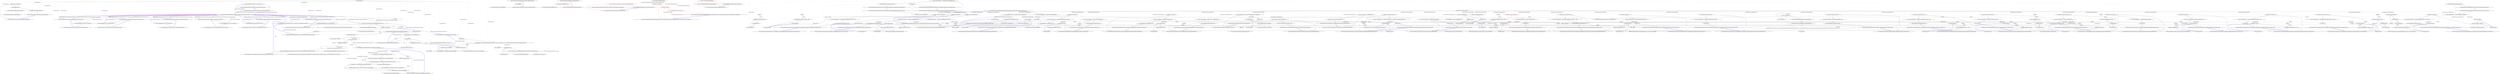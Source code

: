 digraph  {
n90 [label="Nancy.Testing.Browser", span=""];
n0 [label="Entry Nancy.Testing.Browser.Browser(Nancy.Bootstrapper.INancyBootstrapper)", span="26-26", cluster="Nancy.Testing.Browser.Browser(Nancy.Bootstrapper.INancyBootstrapper)"];
n1 [label="this.bootstrapper = bootstrapper", span="28-28", cluster="Nancy.Testing.Browser.Browser(Nancy.Bootstrapper.INancyBootstrapper)"];
n2 [label="this.bootstrapper.Initialise()", span="29-29", cluster="Nancy.Testing.Browser.Browser(Nancy.Bootstrapper.INancyBootstrapper)"];
n3 [label="this.engine = this.bootstrapper.GetEngine()", span="30-30", cluster="Nancy.Testing.Browser.Browser(Nancy.Bootstrapper.INancyBootstrapper)"];
n5 [label="Entry Nancy.Bootstrapper.INancyBootstrapper.Initialise()", span="10-10", cluster="Nancy.Bootstrapper.INancyBootstrapper.Initialise()"];
n4 [label="Exit Nancy.Testing.Browser.Browser(Nancy.Bootstrapper.INancyBootstrapper)", span="26-26", cluster="Nancy.Testing.Browser.Browser(Nancy.Bootstrapper.INancyBootstrapper)"];
n6 [label="Entry Nancy.Bootstrapper.INancyBootstrapper.GetEngine()", span="16-16", cluster="Nancy.Bootstrapper.INancyBootstrapper.GetEngine()"];
n7 [label="Entry Nancy.Testing.Browser.Delete(string, System.Action<Nancy.Testing.BrowserContext>)", span="39-39", cluster="Nancy.Testing.Browser.Delete(string, System.Action<Nancy.Testing.BrowserContext>)"];
n8 [label="return this.HandleRequest(''DELETE'', path, browserContext);", span="41-41", cluster="Nancy.Testing.Browser.Delete(string, System.Action<Nancy.Testing.BrowserContext>)"];
n9 [label="Exit Nancy.Testing.Browser.Delete(string, System.Action<Nancy.Testing.BrowserContext>)", span="39-39", cluster="Nancy.Testing.Browser.Delete(string, System.Action<Nancy.Testing.BrowserContext>)"];
n10 [label="Entry Nancy.Testing.Browser.HandleRequest(string, string, System.Action<Nancy.Testing.BrowserContext>)", span="110-110", cluster="Nancy.Testing.Browser.HandleRequest(string, string, System.Action<Nancy.Testing.BrowserContext>)"];
n11 [label="Entry Nancy.Testing.Browser.Get(string, System.Action<Nancy.Testing.BrowserContext>)", span="50-50", cluster="Nancy.Testing.Browser.Get(string, System.Action<Nancy.Testing.BrowserContext>)"];
n12 [label="return this.HandleRequest(''GET'', path, browserContext);", span="52-52", cluster="Nancy.Testing.Browser.Get(string, System.Action<Nancy.Testing.BrowserContext>)"];
n13 [label="Exit Nancy.Testing.Browser.Get(string, System.Action<Nancy.Testing.BrowserContext>)", span="50-50", cluster="Nancy.Testing.Browser.Get(string, System.Action<Nancy.Testing.BrowserContext>)"];
n14 [label="Entry Nancy.Testing.Browser.Head(string, System.Action<Nancy.Testing.BrowserContext>)", span="61-61", cluster="Nancy.Testing.Browser.Head(string, System.Action<Nancy.Testing.BrowserContext>)"];
n15 [label="return this.HandleRequest(''HEAD'', path, browserContext);", span="63-63", cluster="Nancy.Testing.Browser.Head(string, System.Action<Nancy.Testing.BrowserContext>)"];
n16 [label="Exit Nancy.Testing.Browser.Head(string, System.Action<Nancy.Testing.BrowserContext>)", span="61-61", cluster="Nancy.Testing.Browser.Head(string, System.Action<Nancy.Testing.BrowserContext>)"];
n17 [label="Entry Nancy.Testing.Browser.Options(string, System.Action<Nancy.Testing.BrowserContext>)", span="72-72", cluster="Nancy.Testing.Browser.Options(string, System.Action<Nancy.Testing.BrowserContext>)"];
n18 [label="return this.HandleRequest(''OPTIONS'', path, browserContext);", span="74-74", cluster="Nancy.Testing.Browser.Options(string, System.Action<Nancy.Testing.BrowserContext>)"];
n19 [label="Exit Nancy.Testing.Browser.Options(string, System.Action<Nancy.Testing.BrowserContext>)", span="72-72", cluster="Nancy.Testing.Browser.Options(string, System.Action<Nancy.Testing.BrowserContext>)"];
n20 [label="Entry Nancy.Testing.Browser.Patch(string, System.Action<Nancy.Testing.BrowserContext>)", span="83-83", cluster="Nancy.Testing.Browser.Patch(string, System.Action<Nancy.Testing.BrowserContext>)"];
n21 [label="return this.HandleRequest(''PATCH'', path, browserContext);", span="85-85", cluster="Nancy.Testing.Browser.Patch(string, System.Action<Nancy.Testing.BrowserContext>)"];
n22 [label="Exit Nancy.Testing.Browser.Patch(string, System.Action<Nancy.Testing.BrowserContext>)", span="83-83", cluster="Nancy.Testing.Browser.Patch(string, System.Action<Nancy.Testing.BrowserContext>)"];
n23 [label="Entry Nancy.Testing.Browser.Post(string, System.Action<Nancy.Testing.BrowserContext>)", span="94-94", cluster="Nancy.Testing.Browser.Post(string, System.Action<Nancy.Testing.BrowserContext>)"];
n24 [label="return this.HandleRequest(''POST'', path, browserContext);", span="96-96", cluster="Nancy.Testing.Browser.Post(string, System.Action<Nancy.Testing.BrowserContext>)"];
n25 [label="Exit Nancy.Testing.Browser.Post(string, System.Action<Nancy.Testing.BrowserContext>)", span="94-94", cluster="Nancy.Testing.Browser.Post(string, System.Action<Nancy.Testing.BrowserContext>)"];
n26 [label="Entry Nancy.Testing.Browser.Put(string, System.Action<Nancy.Testing.BrowserContext>)", span="105-105", cluster="Nancy.Testing.Browser.Put(string, System.Action<Nancy.Testing.BrowserContext>)"];
n27 [label="return this.HandleRequest(''PUT'', path, browserContext);", span="107-107", cluster="Nancy.Testing.Browser.Put(string, System.Action<Nancy.Testing.BrowserContext>)"];
n28 [label="Exit Nancy.Testing.Browser.Put(string, System.Action<Nancy.Testing.BrowserContext>)", span="105-105", cluster="Nancy.Testing.Browser.Put(string, System.Action<Nancy.Testing.BrowserContext>)"];
n29 [label="var request =\r\n                CreateRequest(method, path, browserContext ?? this.DefaultBrowserContext)", span="112-113", cluster="Nancy.Testing.Browser.HandleRequest(string, string, System.Action<Nancy.Testing.BrowserContext>)"];
n30 [label="var response = new BrowserResponse(this.engine.HandleRequest(request), this)", span="115-115", cluster="Nancy.Testing.Browser.HandleRequest(string, string, System.Action<Nancy.Testing.BrowserContext>)"];
n34 [label="Entry Nancy.Testing.Browser.CreateRequest(string, string, System.Action<Nancy.Testing.BrowserContext>)", span="178-178", cluster="Nancy.Testing.Browser.CreateRequest(string, string, System.Action<Nancy.Testing.BrowserContext>)"];
n31 [label="this.CaptureCookies(response)", span="117-117", cluster="Nancy.Testing.Browser.HandleRequest(string, string, System.Action<Nancy.Testing.BrowserContext>)"];
n35 [label="Entry Nancy.Testing.BrowserResponse.BrowserResponse(Nancy.NancyContext, Nancy.Testing.Browser)", span="22-22", cluster="Nancy.Testing.BrowserResponse.BrowserResponse(Nancy.NancyContext, Nancy.Testing.Browser)"];
n36 [label="Entry Nancy.INancyEngine.HandleRequest(Nancy.Request)", span="21-21", cluster="Nancy.INancyEngine.HandleRequest(Nancy.Request)"];
n32 [label="return response;", span="119-119", cluster="Nancy.Testing.Browser.HandleRequest(string, string, System.Action<Nancy.Testing.BrowserContext>)"];
n37 [label="Entry Nancy.Testing.Browser.CaptureCookies(Nancy.Testing.BrowserResponse)", span="139-139", cluster="Nancy.Testing.Browser.CaptureCookies(Nancy.Testing.BrowserResponse)"];
n33 [label="Exit Nancy.Testing.Browser.HandleRequest(string, string, System.Action<Nancy.Testing.BrowserContext>)", span="110-110", cluster="Nancy.Testing.Browser.HandleRequest(string, string, System.Action<Nancy.Testing.BrowserContext>)"];
n38 [label="Entry Nancy.Testing.Browser.DefaultBrowserContext(Nancy.Testing.BrowserContext)", span="122-122", cluster="Nancy.Testing.Browser.DefaultBrowserContext(Nancy.Testing.BrowserContext)"];
n39 [label="context.HttpRequest()", span="124-124", cluster="Nancy.Testing.Browser.DefaultBrowserContext(Nancy.Testing.BrowserContext)"];
n40 [label="Exit Nancy.Testing.Browser.DefaultBrowserContext(Nancy.Testing.BrowserContext)", span="122-122", cluster="Nancy.Testing.Browser.DefaultBrowserContext(Nancy.Testing.BrowserContext)"];
n41 [label="Entry Nancy.Testing.BrowserContext.HttpRequest()", span="116-116", cluster="Nancy.Testing.BrowserContext.HttpRequest()"];
n42 [label="Entry Nancy.Testing.Browser.SetCookies(Nancy.Testing.BrowserContext)", span="127-127", cluster="Nancy.Testing.Browser.SetCookies(Nancy.Testing.BrowserContext)"];
n43 [label="!this.cookies.Any()", span="129-129", cluster="Nancy.Testing.Browser.SetCookies(Nancy.Testing.BrowserContext)"];
n46 [label="context.Header(''Cookie'', cookieString)", span="136-136", cluster="Nancy.Testing.Browser.SetCookies(Nancy.Testing.BrowserContext)"];
n44 [label="return;", span="131-131", cluster="Nancy.Testing.Browser.SetCookies(Nancy.Testing.BrowserContext)"];
n45 [label="var cookieString = this.cookies.Aggregate(string.Empty, (current, cookie) => current + string.Format(''{0}={1};'', HttpUtility.UrlEncode(cookie.Key), HttpUtility.UrlEncode(cookie.Value)))", span="134-134", cluster="Nancy.Testing.Browser.SetCookies(Nancy.Testing.BrowserContext)"];
n48 [label="Entry System.Collections.Generic.IEnumerable<TSource>.Any<TSource>()", span="0-0", cluster="System.Collections.Generic.IEnumerable<TSource>.Any<TSource>()"];
n49 [label="Entry Unk.Aggregate", span="", cluster="Unk.Aggregate"];
n51 [label="Entry lambda expression", span="134-134", cluster="lambda expression"];
n47 [label="Exit Nancy.Testing.Browser.SetCookies(Nancy.Testing.BrowserContext)", span="127-127", cluster="Nancy.Testing.Browser.SetCookies(Nancy.Testing.BrowserContext)"];
n50 [label="Entry Unk.Header", span="", cluster="Unk.Header"];
n52 [label="current + string.Format(''{0}={1};'', HttpUtility.UrlEncode(cookie.Key), HttpUtility.UrlEncode(cookie.Value))", span="134-134", cluster="lambda expression"];
n53 [label="Exit lambda expression", span="134-134", cluster="lambda expression"];
n54 [label="Entry Nancy.Helpers.HttpUtility.UrlEncode(string)", span="373-373", cluster="Nancy.Helpers.HttpUtility.UrlEncode(string)"];
n55 [label="Entry string.Format(string, object, object)", span="0-0", cluster="string.Format(string, object, object)"];
n56 [label="response.Cookies == null || !response.Cookies.Any()", span="141-141", cluster="Nancy.Testing.Browser.CaptureCookies(Nancy.Testing.BrowserResponse)"];
n58 [label="response.Cookies", span="146-146", cluster="Nancy.Testing.Browser.CaptureCookies(Nancy.Testing.BrowserResponse)"];
n57 [label="return;", span="143-143", cluster="Nancy.Testing.Browser.CaptureCookies(Nancy.Testing.BrowserResponse)"];
n59 [label="string.IsNullOrEmpty(cookie.Value)", span="148-148", cluster="Nancy.Testing.Browser.CaptureCookies(Nancy.Testing.BrowserResponse)"];
n62 [label="Exit Nancy.Testing.Browser.CaptureCookies(Nancy.Testing.BrowserResponse)", span="139-139", cluster="Nancy.Testing.Browser.CaptureCookies(Nancy.Testing.BrowserResponse)"];
n60 [label="this.cookies.Remove(cookie.Name)", span="150-150", cluster="Nancy.Testing.Browser.CaptureCookies(Nancy.Testing.BrowserResponse)"];
n61 [label="this.cookies[cookie.Name] = cookie.Value", span="154-154", cluster="Nancy.Testing.Browser.CaptureCookies(Nancy.Testing.BrowserResponse)"];
n63 [label="Entry string.IsNullOrEmpty(string)", span="0-0", cluster="string.IsNullOrEmpty(string)"];
n64 [label="Entry System.Collections.Generic.IDictionary<TKey, TValue>.Remove(TKey)", span="0-0", cluster="System.Collections.Generic.IDictionary<TKey, TValue>.Remove(TKey)"];
n65 [label="Entry Nancy.Testing.Browser.BuildRequestBody(Nancy.Testing.IBrowserContextValues)", span="159-159", cluster="Nancy.Testing.Browser.BuildRequestBody(Nancy.Testing.IBrowserContextValues)"];
n66 [label="contextValues.Body != null", span="161-161", cluster="Nancy.Testing.Browser.BuildRequestBody(Nancy.Testing.IBrowserContextValues)"];
n68 [label="var useFormValues = !String.IsNullOrEmpty(contextValues.FormValues)", span="166-166", cluster="Nancy.Testing.Browser.BuildRequestBody(Nancy.Testing.IBrowserContextValues)"];
n69 [label="var bodyContents = useFormValues ? contextValues.FormValues : contextValues.BodyString", span="167-167", cluster="Nancy.Testing.Browser.BuildRequestBody(Nancy.Testing.IBrowserContextValues)"];
n71 [label="useFormValues && !contextValues.Headers.ContainsKey(''Content-Type'')", span="170-170", cluster="Nancy.Testing.Browser.BuildRequestBody(Nancy.Testing.IBrowserContextValues)"];
n72 [label="contextValues.Headers[''Content-Type''] = new[] { ''application/x-www-form-urlencoded'' }", span="172-172", cluster="Nancy.Testing.Browser.BuildRequestBody(Nancy.Testing.IBrowserContextValues)"];
n73 [label="contextValues.Body = new MemoryStream(bodyBytes)", span="175-175", cluster="Nancy.Testing.Browser.BuildRequestBody(Nancy.Testing.IBrowserContextValues)"];
n67 [label="return;", span="163-163", cluster="Nancy.Testing.Browser.BuildRequestBody(Nancy.Testing.IBrowserContextValues)"];
n70 [label="var bodyBytes = bodyContents != null ? Encoding.UTF8.GetBytes(bodyContents) : new byte[] { }", span="168-168", cluster="Nancy.Testing.Browser.BuildRequestBody(Nancy.Testing.IBrowserContextValues)"];
n75 [label="Entry System.Text.Encoding.GetBytes(string)", span="0-0", cluster="System.Text.Encoding.GetBytes(string)"];
n76 [label="Entry System.Collections.Generic.IDictionary<TKey, TValue>.ContainsKey(TKey)", span="0-0", cluster="System.Collections.Generic.IDictionary<TKey, TValue>.ContainsKey(TKey)"];
n74 [label="Exit Nancy.Testing.Browser.BuildRequestBody(Nancy.Testing.IBrowserContextValues)", span="159-159", cluster="Nancy.Testing.Browser.BuildRequestBody(Nancy.Testing.IBrowserContextValues)"];
n77 [label="Entry System.IO.MemoryStream.MemoryStream(byte[])", span="0-0", cluster="System.IO.MemoryStream.MemoryStream(byte[])"];
n78 [label="var context =\r\n                new BrowserContext()", span="180-181", cluster="Nancy.Testing.Browser.CreateRequest(string, string, System.Action<Nancy.Testing.BrowserContext>)"];
n80 [label="browserContext.Invoke(context)", span="185-185", cluster="Nancy.Testing.Browser.CreateRequest(string, string, System.Action<Nancy.Testing.BrowserContext>)"];
n84 [label="return new Request(method, path, contextValues.Headers, requestStream, contextValues.Protocol, contextValues.QueryString);", span="195-195", cluster="Nancy.Testing.Browser.CreateRequest(string, string, System.Action<Nancy.Testing.BrowserContext>)"];
n79 [label="this.SetCookies(context)", span="183-183", cluster="Nancy.Testing.Browser.CreateRequest(string, string, System.Action<Nancy.Testing.BrowserContext>)"];
n86 [label="Entry Nancy.Testing.BrowserContext.BrowserContext()", span="14-14", cluster="Nancy.Testing.BrowserContext.BrowserContext()"];
n81 [label="var contextValues =\r\n                (IBrowserContextValues)context", span="187-188", cluster="Nancy.Testing.Browser.CreateRequest(string, string, System.Action<Nancy.Testing.BrowserContext>)"];
n87 [label="Entry System.Action<T>.Invoke(T)", span="0-0", cluster="System.Action<T>.Invoke(T)"];
n82 [label="BuildRequestBody(contextValues)", span="190-190", cluster="Nancy.Testing.Browser.CreateRequest(string, string, System.Action<Nancy.Testing.BrowserContext>)"];
n83 [label="var requestStream =\r\n                RequestStream.FromStream(contextValues.Body, 0, true)", span="192-193", cluster="Nancy.Testing.Browser.CreateRequest(string, string, System.Action<Nancy.Testing.BrowserContext>)"];
n88 [label="Entry Nancy.IO.RequestStream.FromStream(System.IO.Stream, long, bool)", span="233-233", cluster="Nancy.IO.RequestStream.FromStream(System.IO.Stream, long, bool)"];
n85 [label="Exit Nancy.Testing.Browser.CreateRequest(string, string, System.Action<Nancy.Testing.BrowserContext>)", span="178-178", cluster="Nancy.Testing.Browser.CreateRequest(string, string, System.Action<Nancy.Testing.BrowserContext>)"];
n89 [label="Entry Nancy.Request.Request(string, string, System.Collections.Generic.IDictionary<string, System.Collections.Generic.IEnumerable<string>>, Nancy.IO.RequestStream, string, string, string)", span="41-41", cluster="Nancy.Request.Request(string, string, System.Collections.Generic.IDictionary<string, System.Collections.Generic.IEnumerable<string>>, Nancy.IO.RequestStream, string, string, string)"];
m1_9 [label="Entry Nancy.ViewEngines.DefaultRenderContext.HtmlEncode(string)", span="40-40", cluster="Nancy.ViewEngines.DefaultRenderContext.HtmlEncode(string)", file="FakeNancyModule.cs"];
m1_10 [label="return Helpers.HttpUtility.HtmlEncode(input);", span="42-42", cluster="Nancy.ViewEngines.DefaultRenderContext.HtmlEncode(string)", color=red, community=0, file="FakeNancyModule.cs"];
m1_11 [label="Exit Nancy.ViewEngines.DefaultRenderContext.HtmlEncode(string)", span="40-40", cluster="Nancy.ViewEngines.DefaultRenderContext.HtmlEncode(string)", file="FakeNancyModule.cs"];
m1_16 [label="Entry Nancy.ViewEngines.IViewResolver.GetViewLocation(string, dynamic, Nancy.ViewEngines.ViewLocationContext)", span="14-14", cluster="Nancy.ViewEngines.IViewResolver.GetViewLocation(string, dynamic, Nancy.ViewEngines.ViewLocationContext)", file="FakeNancyModule.cs"];
m1_12 [label="Entry Nancy.Helpers.HttpUtility.HtmlEncode(string)", span="541-541", cluster="Nancy.Helpers.HttpUtility.HtmlEncode(string)", file="FakeNancyModule.cs"];
m1_13 [label="Entry Nancy.ViewEngines.DefaultRenderContext.LocateView(string, dynamic)", span="60-60", cluster="Nancy.ViewEngines.DefaultRenderContext.LocateView(string, dynamic)", file="FakeNancyModule.cs"];
m1_14 [label="return this.viewResolver.GetViewLocation(viewName, model, this.viewLocationContext);", span="62-62", cluster="Nancy.ViewEngines.DefaultRenderContext.LocateView(string, dynamic)", color=red, community=0, file="FakeNancyModule.cs"];
m1_15 [label="Exit Nancy.ViewEngines.DefaultRenderContext.LocateView(string, dynamic)", span="60-60", cluster="Nancy.ViewEngines.DefaultRenderContext.LocateView(string, dynamic)", file="FakeNancyModule.cs"];
m1_8 [label="Entry System.NotImplementedException.NotImplementedException()", span="0-0", cluster="System.NotImplementedException.NotImplementedException()", file="FakeNancyModule.cs"];
m1_0 [label="Entry Nancy.ViewEngines.DefaultRenderContext.DefaultRenderContext(Nancy.ViewEngines.IViewResolver, Nancy.ViewEngines.IViewCache, Nancy.ViewEngines.ViewLocationContext)", span="17-17", cluster="Nancy.ViewEngines.DefaultRenderContext.DefaultRenderContext(Nancy.ViewEngines.IViewResolver, Nancy.ViewEngines.IViewCache, Nancy.ViewEngines.ViewLocationContext)", file="FakeNancyModule.cs"];
m1_1 [label="this.viewResolver = viewResolver", span="19-19", cluster="Nancy.ViewEngines.DefaultRenderContext.DefaultRenderContext(Nancy.ViewEngines.IViewResolver, Nancy.ViewEngines.IViewCache, Nancy.ViewEngines.ViewLocationContext)", color=red, community=0, file="FakeNancyModule.cs"];
m1_2 [label="this.viewCache = viewCache", span="20-20", cluster="Nancy.ViewEngines.DefaultRenderContext.DefaultRenderContext(Nancy.ViewEngines.IViewResolver, Nancy.ViewEngines.IViewCache, Nancy.ViewEngines.ViewLocationContext)", color=red, community=0, file="FakeNancyModule.cs"];
m1_3 [label="this.viewLocationContext = viewLocationContext", span="21-21", cluster="Nancy.ViewEngines.DefaultRenderContext.DefaultRenderContext(Nancy.ViewEngines.IViewResolver, Nancy.ViewEngines.IViewCache, Nancy.ViewEngines.ViewLocationContext)", color=red, community=0, file="FakeNancyModule.cs"];
m1_4 [label="Exit Nancy.ViewEngines.DefaultRenderContext.DefaultRenderContext(Nancy.ViewEngines.IViewResolver, Nancy.ViewEngines.IViewCache, Nancy.ViewEngines.ViewLocationContext)", span="17-17", cluster="Nancy.ViewEngines.DefaultRenderContext.DefaultRenderContext(Nancy.ViewEngines.IViewResolver, Nancy.ViewEngines.IViewCache, Nancy.ViewEngines.ViewLocationContext)", file="FakeNancyModule.cs"];
m1_5 [label="Entry Nancy.ViewEngines.DefaultRenderContext.ParsePath(string)", span="30-30", cluster="Nancy.ViewEngines.DefaultRenderContext.ParsePath(string)", file="FakeNancyModule.cs"];
m1_6 [label="throw new System.NotImplementedException();", span="32-32", cluster="Nancy.ViewEngines.DefaultRenderContext.ParsePath(string)", color=red, community=0, file="FakeNancyModule.cs"];
m1_7 [label="Exit Nancy.ViewEngines.DefaultRenderContext.ParsePath(string)", span="30-30", cluster="Nancy.ViewEngines.DefaultRenderContext.ParsePath(string)", file="FakeNancyModule.cs"];
m1_17 [label="Nancy.ViewEngines.DefaultRenderContext", span="", file="FakeNancyModule.cs"];
m2_32 [label="Entry Nancy.Testing.Tests.AssertExtensionsTests.Should_not_throw_exception_when_id_that_should_only_exists_once_only_exists_once()", span="55-55", cluster="Nancy.Testing.Tests.AssertExtensionsTests.Should_not_throw_exception_when_id_that_should_only_exists_once_only_exists_once()", file="NancyBootstrapperBase.cs"];
m2_33 [label="var result = Record.Exception(() => this.query[''#testId''].ShouldExistOnce())", span="58-58", cluster="Nancy.Testing.Tests.AssertExtensionsTests.Should_not_throw_exception_when_id_that_should_only_exists_once_only_exists_once()", file="NancyBootstrapperBase.cs"];
m2_34 [label="Assert.Null(result)", span="61-61", cluster="Nancy.Testing.Tests.AssertExtensionsTests.Should_not_throw_exception_when_id_that_should_only_exists_once_only_exists_once()", file="NancyBootstrapperBase.cs"];
m2_35 [label="Exit Nancy.Testing.Tests.AssertExtensionsTests.Should_not_throw_exception_when_id_that_should_only_exists_once_only_exists_once()", span="55-55", cluster="Nancy.Testing.Tests.AssertExtensionsTests.Should_not_throw_exception_when_id_that_should_only_exists_once_only_exists_once()", file="NancyBootstrapperBase.cs"];
m2_6 [label="Entry Nancy.Testing.Tests.AssertExtensionsTests.Should_throw_assertexception_when_id_does_not_exist()", span="25-25", cluster="Nancy.Testing.Tests.AssertExtensionsTests.Should_throw_assertexception_when_id_does_not_exist()", file="NancyBootstrapperBase.cs"];
m2_7 [label="var result = Record.Exception(() => this.query[''#notThere''].ShouldExist())", span="28-28", cluster="Nancy.Testing.Tests.AssertExtensionsTests.Should_throw_assertexception_when_id_does_not_exist()", file="NancyBootstrapperBase.cs"];
m2_8 [label="Assert.IsAssignableFrom<AssertException>(result)", span="31-31", cluster="Nancy.Testing.Tests.AssertExtensionsTests.Should_throw_assertexception_when_id_does_not_exist()", file="NancyBootstrapperBase.cs"];
m2_9 [label="Exit Nancy.Testing.Tests.AssertExtensionsTests.Should_throw_assertexception_when_id_does_not_exist()", span="25-25", cluster="Nancy.Testing.Tests.AssertExtensionsTests.Should_throw_assertexception_when_id_does_not_exist()", file="NancyBootstrapperBase.cs"];
m2_48 [label="Entry Nancy.Testing.QueryWrapper.ShouldExistExactly(int)", span="54-54", cluster="Nancy.Testing.QueryWrapper.ShouldExistExactly(int)", file="NancyBootstrapperBase.cs"];
m2_181 [label="Entry Nancy.Testing.Tests.AssertExtensionsTests.ShouldContainAttribute_SingleElementContainingAttribute_ShouldNotThrowAssert()", span="284-284", cluster="Nancy.Testing.Tests.AssertExtensionsTests.ShouldContainAttribute_SingleElementContainingAttribute_ShouldNotThrowAssert()", file="NancyBootstrapperBase.cs"];
m2_182 [label="var htmlNode = this.query[''#testId''].First()", span="287-287", cluster="Nancy.Testing.Tests.AssertExtensionsTests.ShouldContainAttribute_SingleElementContainingAttribute_ShouldNotThrowAssert()", file="NancyBootstrapperBase.cs"];
m2_183 [label="var result = Record.Exception(() => htmlNode.ShouldContainAttribute(''attribute1''))", span="290-290", cluster="Nancy.Testing.Tests.AssertExtensionsTests.ShouldContainAttribute_SingleElementContainingAttribute_ShouldNotThrowAssert()", file="NancyBootstrapperBase.cs"];
m2_184 [label="Assert.Null(result)", span="293-293", cluster="Nancy.Testing.Tests.AssertExtensionsTests.ShouldContainAttribute_SingleElementContainingAttribute_ShouldNotThrowAssert()", file="NancyBootstrapperBase.cs"];
m2_185 [label="Exit Nancy.Testing.Tests.AssertExtensionsTests.ShouldContainAttribute_SingleElementContainingAttribute_ShouldNotThrowAssert()", span="284-284", cluster="Nancy.Testing.Tests.AssertExtensionsTests.ShouldContainAttribute_SingleElementContainingAttribute_ShouldNotThrowAssert()", file="NancyBootstrapperBase.cs"];
m2_56 [label="Entry Nancy.Testing.Tests.AssertExtensionsTests.ShouldExistOnce_DoesNotExist_ShouldThrowAssert()", span="95-95", cluster="Nancy.Testing.Tests.AssertExtensionsTests.ShouldExistOnce_DoesNotExist_ShouldThrowAssert()", file="NancyBootstrapperBase.cs"];
m2_57 [label="var result = Record.Exception(() => this.query[''#notHere''].ShouldExistOnce())", span="98-98", cluster="Nancy.Testing.Tests.AssertExtensionsTests.ShouldExistOnce_DoesNotExist_ShouldThrowAssert()", file="NancyBootstrapperBase.cs"];
m2_58 [label="Assert.IsAssignableFrom<AssertException>(result)", span="101-101", cluster="Nancy.Testing.Tests.AssertExtensionsTests.ShouldExistOnce_DoesNotExist_ShouldThrowAssert()", file="NancyBootstrapperBase.cs"];
m2_59 [label="Exit Nancy.Testing.Tests.AssertExtensionsTests.ShouldExistOnce_DoesNotExist_ShouldThrowAssert()", span="95-95", cluster="Nancy.Testing.Tests.AssertExtensionsTests.ShouldExistOnce_DoesNotExist_ShouldThrowAssert()", file="NancyBootstrapperBase.cs"];
m2_231 [label="Entry Nancy.Testing.Tests.AssertExtensionsTests.ShouldContainAttribute_MultipleElementsContainingAttributeAndValue_ShouldNotThrowAssert()", span="362-362", cluster="Nancy.Testing.Tests.AssertExtensionsTests.ShouldContainAttribute_MultipleElementsContainingAttributeAndValue_ShouldNotThrowAssert()", file="NancyBootstrapperBase.cs"];
m2_232 [label="var htmlNode = this.query[''span'']", span="365-365", cluster="Nancy.Testing.Tests.AssertExtensionsTests.ShouldContainAttribute_MultipleElementsContainingAttributeAndValue_ShouldNotThrowAssert()", file="NancyBootstrapperBase.cs"];
m2_233 [label="var result = Record.Exception(() => htmlNode.ShouldContainAttribute(''class'', ''class''))", span="368-368", cluster="Nancy.Testing.Tests.AssertExtensionsTests.ShouldContainAttribute_MultipleElementsContainingAttributeAndValue_ShouldNotThrowAssert()", file="NancyBootstrapperBase.cs"];
m2_234 [label="Assert.Null(result)", span="371-371", cluster="Nancy.Testing.Tests.AssertExtensionsTests.ShouldContainAttribute_MultipleElementsContainingAttributeAndValue_ShouldNotThrowAssert()", file="NancyBootstrapperBase.cs"];
m2_235 [label="Exit Nancy.Testing.Tests.AssertExtensionsTests.ShouldContainAttribute_MultipleElementsContainingAttributeAndValue_ShouldNotThrowAssert()", span="362-362", cluster="Nancy.Testing.Tests.AssertExtensionsTests.ShouldContainAttribute_MultipleElementsContainingAttributeAndValue_ShouldNotThrowAssert()", file="NancyBootstrapperBase.cs"];
m2_156 [label="Entry Nancy.Testing.Tests.AssertExtensionsTests.ShouldContainAttribute_SingleElementNotContainingAttributeAndValue_ShouldThrowAssert()", span="245-245", cluster="Nancy.Testing.Tests.AssertExtensionsTests.ShouldContainAttribute_SingleElementNotContainingAttributeAndValue_ShouldThrowAssert()", file="NancyBootstrapperBase.cs"];
m2_157 [label="var htmlNode = this.query[''#testId''].First()", span="248-248", cluster="Nancy.Testing.Tests.AssertExtensionsTests.ShouldContainAttribute_SingleElementNotContainingAttributeAndValue_ShouldThrowAssert()", file="NancyBootstrapperBase.cs"];
m2_158 [label="var result = Record.Exception(() => htmlNode.ShouldContainAttribute(''nope'', ''nope''))", span="251-251", cluster="Nancy.Testing.Tests.AssertExtensionsTests.ShouldContainAttribute_SingleElementNotContainingAttributeAndValue_ShouldThrowAssert()", file="NancyBootstrapperBase.cs"];
m2_159 [label="Assert.IsAssignableFrom<AssertException>(result)", span="254-254", cluster="Nancy.Testing.Tests.AssertExtensionsTests.ShouldContainAttribute_SingleElementNotContainingAttributeAndValue_ShouldThrowAssert()", file="NancyBootstrapperBase.cs"];
m2_160 [label="Exit Nancy.Testing.Tests.AssertExtensionsTests.ShouldContainAttribute_SingleElementNotContainingAttributeAndValue_ShouldThrowAssert()", span="245-245", cluster="Nancy.Testing.Tests.AssertExtensionsTests.ShouldContainAttribute_SingleElementNotContainingAttributeAndValue_ShouldThrowAssert()", file="NancyBootstrapperBase.cs"];
m2_147 [label="Entry Nancy.Testing.Tests.AssertExtensionsTests.ShouldContainAttribute_SingleElementNotContainingAttribute_ShouldThrowAssert()", span="232-232", cluster="Nancy.Testing.Tests.AssertExtensionsTests.ShouldContainAttribute_SingleElementNotContainingAttribute_ShouldThrowAssert()", file="NancyBootstrapperBase.cs"];
m2_148 [label="var htmlNode = this.query[''#testId''].First()", span="235-235", cluster="Nancy.Testing.Tests.AssertExtensionsTests.ShouldContainAttribute_SingleElementNotContainingAttribute_ShouldThrowAssert()", file="NancyBootstrapperBase.cs"];
m2_149 [label="var result = Record.Exception(() => htmlNode.ShouldContainAttribute(''nope''))", span="238-238", cluster="Nancy.Testing.Tests.AssertExtensionsTests.ShouldContainAttribute_SingleElementNotContainingAttribute_ShouldThrowAssert()", file="NancyBootstrapperBase.cs"];
m2_150 [label="Assert.IsAssignableFrom<AssertException>(result)", span="241-241", cluster="Nancy.Testing.Tests.AssertExtensionsTests.ShouldContainAttribute_SingleElementNotContainingAttribute_ShouldThrowAssert()", file="NancyBootstrapperBase.cs"];
m2_151 [label="Exit Nancy.Testing.Tests.AssertExtensionsTests.ShouldContainAttribute_SingleElementNotContainingAttribute_ShouldThrowAssert()", span="232-232", cluster="Nancy.Testing.Tests.AssertExtensionsTests.ShouldContainAttribute_SingleElementNotContainingAttribute_ShouldThrowAssert()", file="NancyBootstrapperBase.cs"];
m2_39 [label="Entry Nancy.Testing.QueryWrapper.ShouldExistOnce()", span="45-45", cluster="Nancy.Testing.QueryWrapper.ShouldExistOnce()", file="NancyBootstrapperBase.cs"];
m2_96 [label="Entry Nancy.Testing.QueryWrapper.ShouldBeOfClass(string)", span="73-73", cluster="Nancy.Testing.QueryWrapper.ShouldBeOfClass(string)", file="NancyBootstrapperBase.cs"];
m2_97 [label="Entry Nancy.Testing.Tests.AssertExtensionsTests.ShouldBeClass_MultipleElementsAllThatClass_ShouldNotThrowAssert()", span="154-154", cluster="Nancy.Testing.Tests.AssertExtensionsTests.ShouldBeClass_MultipleElementsAllThatClass_ShouldNotThrowAssert()", file="NancyBootstrapperBase.cs"];
m2_98 [label="var htmlNodes = this.query[''span'']", span="157-157", cluster="Nancy.Testing.Tests.AssertExtensionsTests.ShouldBeClass_MultipleElementsAllThatClass_ShouldNotThrowAssert()", file="NancyBootstrapperBase.cs"];
m2_99 [label="var result = Record.Exception(() => htmlNodes.ShouldBeOfClass(''class''))", span="160-160", cluster="Nancy.Testing.Tests.AssertExtensionsTests.ShouldBeClass_MultipleElementsAllThatClass_ShouldNotThrowAssert()", file="NancyBootstrapperBase.cs"];
m2_100 [label="Assert.Null(result)", span="163-163", cluster="Nancy.Testing.Tests.AssertExtensionsTests.ShouldBeClass_MultipleElementsAllThatClass_ShouldNotThrowAssert()", file="NancyBootstrapperBase.cs"];
m2_101 [label="Exit Nancy.Testing.Tests.AssertExtensionsTests.ShouldBeClass_MultipleElementsAllThatClass_ShouldNotThrowAssert()", span="154-154", cluster="Nancy.Testing.Tests.AssertExtensionsTests.ShouldBeClass_MultipleElementsAllThatClass_ShouldNotThrowAssert()", file="NancyBootstrapperBase.cs"];
m2_11 [label="Entry Unk.>", span="", cluster="Unk.>", file="NancyBootstrapperBase.cs"];
m2_40 [label="Entry Nancy.Testing.Tests.AssertExtensionsTests.ShouldExistOnce_ExistsOnce_ReturnsSingleItemAndConnector()", span="65-65", cluster="Nancy.Testing.Tests.AssertExtensionsTests.ShouldExistOnce_ExistsOnce_ReturnsSingleItemAndConnector()", file="NancyBootstrapperBase.cs"];
m2_41 [label="var result = this.query[''#testId''].ShouldExistOnce()", span="68-68", cluster="Nancy.Testing.Tests.AssertExtensionsTests.ShouldExistOnce_ExistsOnce_ReturnsSingleItemAndConnector()", file="NancyBootstrapperBase.cs"];
m2_42 [label="Assert.IsType<AndConnector<NodeWrapper>>(result)", span="71-71", cluster="Nancy.Testing.Tests.AssertExtensionsTests.ShouldExistOnce_ExistsOnce_ReturnsSingleItemAndConnector()", file="NancyBootstrapperBase.cs"];
m2_43 [label="Exit Nancy.Testing.Tests.AssertExtensionsTests.ShouldExistOnce_ExistsOnce_ReturnsSingleItemAndConnector()", span="65-65", cluster="Nancy.Testing.Tests.AssertExtensionsTests.ShouldExistOnce_ExistsOnce_ReturnsSingleItemAndConnector()", file="NancyBootstrapperBase.cs"];
m2_113 [label="Entry Nancy.Testing.NodeWrapper.ShouldContain(string, System.StringComparison)", span="86-86", cluster="Nancy.Testing.NodeWrapper.ShouldContain(string, System.StringComparison)", file="NancyBootstrapperBase.cs"];
m2_222 [label="Entry Nancy.Testing.QueryWrapper.ShouldContainAttribute(string, string, System.StringComparison)", span="142-142", cluster="Nancy.Testing.QueryWrapper.ShouldContainAttribute(string, string, System.StringComparison)", file="NancyBootstrapperBase.cs"];
m2_223 [label="Entry Nancy.Testing.Tests.AssertExtensionsTests.ShouldContainAttribute_MultipleElementsContainingAttribute_ShouldNotThrowAssert()", span="349-349", cluster="Nancy.Testing.Tests.AssertExtensionsTests.ShouldContainAttribute_MultipleElementsContainingAttribute_ShouldNotThrowAssert()", file="NancyBootstrapperBase.cs"];
m2_224 [label="var htmlNode = this.query[''div'']", span="352-352", cluster="Nancy.Testing.Tests.AssertExtensionsTests.ShouldContainAttribute_MultipleElementsContainingAttribute_ShouldNotThrowAssert()", file="NancyBootstrapperBase.cs"];
m2_225 [label="var result = Record.Exception(() => htmlNode.ShouldContainAttribute(''class''))", span="355-355", cluster="Nancy.Testing.Tests.AssertExtensionsTests.ShouldContainAttribute_MultipleElementsContainingAttribute_ShouldNotThrowAssert()", file="NancyBootstrapperBase.cs"];
m2_226 [label="Assert.Null(result)", span="358-358", cluster="Nancy.Testing.Tests.AssertExtensionsTests.ShouldContainAttribute_MultipleElementsContainingAttribute_ShouldNotThrowAssert()", file="NancyBootstrapperBase.cs"];
m2_227 [label="Exit Nancy.Testing.Tests.AssertExtensionsTests.ShouldContainAttribute_MultipleElementsContainingAttribute_ShouldNotThrowAssert()", span="349-349", cluster="Nancy.Testing.Tests.AssertExtensionsTests.ShouldContainAttribute_MultipleElementsContainingAttribute_ShouldNotThrowAssert()", file="NancyBootstrapperBase.cs"];
m2_0 [label="Entry Nancy.Testing.Tests.AssertExtensionsTests.AssertExtensionsTests()", span="15-15", cluster="Nancy.Testing.Tests.AssertExtensionsTests.AssertExtensionsTests()", file="NancyBootstrapperBase.cs"];
m2_1 [label="var document =\r\n                CQ.Create(@''<html><head></head><body><div id='testId' class='myClass' attribute1 attribute2='value2'>Test</div><div class='anotherClass'>Tes</div><span class='class'>some contents</span><span class='class'>This has contents</span></body></html>'')", span="17-18", cluster="Nancy.Testing.Tests.AssertExtensionsTests.AssertExtensionsTests()", file="NancyBootstrapperBase.cs"];
m2_2 [label="this.query =\r\n                new QueryWrapper(document)", span="20-21", cluster="Nancy.Testing.Tests.AssertExtensionsTests.AssertExtensionsTests()", file="NancyBootstrapperBase.cs"];
m2_3 [label="Exit Nancy.Testing.Tests.AssertExtensionsTests.AssertExtensionsTests()", span="15-15", cluster="Nancy.Testing.Tests.AssertExtensionsTests.AssertExtensionsTests()", file="NancyBootstrapperBase.cs"];
m2_15 [label="Entry Nancy.Testing.QueryWrapper.ShouldExist()", span="25-25", cluster="Nancy.Testing.QueryWrapper.ShouldExist()", file="NancyBootstrapperBase.cs"];
m2_214 [label="Entry Nancy.Testing.Tests.AssertExtensionsTests.ShouldContainAttribute_MultipleElementsOneNotContainingAttributeAndValue_ShouldThrowAssert()", span="336-336", cluster="Nancy.Testing.Tests.AssertExtensionsTests.ShouldContainAttribute_MultipleElementsOneNotContainingAttributeAndValue_ShouldThrowAssert()", file="NancyBootstrapperBase.cs"];
m2_215 [label="var htmlNode = this.query[''div'']", span="339-339", cluster="Nancy.Testing.Tests.AssertExtensionsTests.ShouldContainAttribute_MultipleElementsOneNotContainingAttributeAndValue_ShouldThrowAssert()", file="NancyBootstrapperBase.cs"];
m2_216 [label="var result = Record.Exception(() => htmlNode.ShouldContainAttribute(''class'', ''myClass''))", span="342-342", cluster="Nancy.Testing.Tests.AssertExtensionsTests.ShouldContainAttribute_MultipleElementsOneNotContainingAttributeAndValue_ShouldThrowAssert()", file="NancyBootstrapperBase.cs"];
m2_217 [label="Assert.IsAssignableFrom<AssertException>(result)", span="345-345", cluster="Nancy.Testing.Tests.AssertExtensionsTests.ShouldContainAttribute_MultipleElementsOneNotContainingAttributeAndValue_ShouldThrowAssert()", file="NancyBootstrapperBase.cs"];
m2_218 [label="Exit Nancy.Testing.Tests.AssertExtensionsTests.ShouldContainAttribute_MultipleElementsOneNotContainingAttributeAndValue_ShouldThrowAssert()", span="336-336", cluster="Nancy.Testing.Tests.AssertExtensionsTests.ShouldContainAttribute_MultipleElementsOneNotContainingAttributeAndValue_ShouldThrowAssert()", file="NancyBootstrapperBase.cs"];
m2_114 [label="Entry Nancy.Testing.Tests.AssertExtensionsTests.ShouldContain_SingleElementWithTextInDifferentCase_ShouldHonorCompareType()", span="180-180", cluster="Nancy.Testing.Tests.AssertExtensionsTests.ShouldContain_SingleElementWithTextInDifferentCase_ShouldHonorCompareType()", file="NancyBootstrapperBase.cs"];
m2_115 [label="var htmlNode = this.query[''#testId''].First()", span="183-183", cluster="Nancy.Testing.Tests.AssertExtensionsTests.ShouldContain_SingleElementWithTextInDifferentCase_ShouldHonorCompareType()", file="NancyBootstrapperBase.cs"];
m2_116 [label="var result = Record.Exception(() => htmlNode.ShouldContain(''test'', StringComparison.InvariantCultureIgnoreCase))", span="186-186", cluster="Nancy.Testing.Tests.AssertExtensionsTests.ShouldContain_SingleElementWithTextInDifferentCase_ShouldHonorCompareType()", file="NancyBootstrapperBase.cs"];
m2_117 [label="Assert.Null(result)", span="189-189", cluster="Nancy.Testing.Tests.AssertExtensionsTests.ShouldContain_SingleElementWithTextInDifferentCase_ShouldHonorCompareType()", file="NancyBootstrapperBase.cs"];
m2_118 [label="Exit Nancy.Testing.Tests.AssertExtensionsTests.ShouldContain_SingleElementWithTextInDifferentCase_ShouldHonorCompareType()", span="180-180", cluster="Nancy.Testing.Tests.AssertExtensionsTests.ShouldContain_SingleElementWithTextInDifferentCase_ShouldHonorCompareType()", file="NancyBootstrapperBase.cs"];
m2_164 [label="Entry Nancy.Testing.NodeWrapper.ShouldContainAttribute(string, string, System.StringComparison)", span="119-119", cluster="Nancy.Testing.NodeWrapper.ShouldContainAttribute(string, string, System.StringComparison)", file="NancyBootstrapperBase.cs"];
m2_79 [label="Entry Nancy.Testing.NodeWrapper.ShouldBeOfClass(string)", span="63-63", cluster="Nancy.Testing.NodeWrapper.ShouldBeOfClass(string)", file="NancyBootstrapperBase.cs"];
m2_24 [label="Entry Nancy.Testing.Tests.AssertExtensionsTests.Should_detect_nonexistence()", span="45-45", cluster="Nancy.Testing.Tests.AssertExtensionsTests.Should_detect_nonexistence()", file="NancyBootstrapperBase.cs"];
m2_25 [label="var result = Record.Exception(() => this.query[''#jamesIsAwesome''].ShouldNotExist())", span="48-48", cluster="Nancy.Testing.Tests.AssertExtensionsTests.Should_detect_nonexistence()", file="NancyBootstrapperBase.cs"];
m2_26 [label="Assert.Null(result)", span="51-51", cluster="Nancy.Testing.Tests.AssertExtensionsTests.Should_detect_nonexistence()", file="NancyBootstrapperBase.cs"];
m2_27 [label="Exit Nancy.Testing.Tests.AssertExtensionsTests.Should_detect_nonexistence()", span="45-45", cluster="Nancy.Testing.Tests.AssertExtensionsTests.Should_detect_nonexistence()", file="NancyBootstrapperBase.cs"];
m2_88 [label="Entry Nancy.Testing.Tests.AssertExtensionsTests.ShouldBeClass_MultipleElementsOneNotThatClass_ShouldThrowAssert()", span="141-141", cluster="Nancy.Testing.Tests.AssertExtensionsTests.ShouldBeClass_MultipleElementsOneNotThatClass_ShouldThrowAssert()", file="NancyBootstrapperBase.cs"];
m2_89 [label="var htmlNodes = this.query[''div'']", span="144-144", cluster="Nancy.Testing.Tests.AssertExtensionsTests.ShouldBeClass_MultipleElementsOneNotThatClass_ShouldThrowAssert()", file="NancyBootstrapperBase.cs"];
m2_90 [label="var result = Record.Exception(() => htmlNodes.ShouldBeOfClass(''myClass''))", span="147-147", cluster="Nancy.Testing.Tests.AssertExtensionsTests.ShouldBeClass_MultipleElementsOneNotThatClass_ShouldThrowAssert()", file="NancyBootstrapperBase.cs"];
m2_91 [label="Assert.IsAssignableFrom<AssertException>(result)", span="150-150", cluster="Nancy.Testing.Tests.AssertExtensionsTests.ShouldBeClass_MultipleElementsOneNotThatClass_ShouldThrowAssert()", file="NancyBootstrapperBase.cs"];
m2_92 [label="Exit Nancy.Testing.Tests.AssertExtensionsTests.ShouldBeClass_MultipleElementsOneNotThatClass_ShouldThrowAssert()", span="141-141", cluster="Nancy.Testing.Tests.AssertExtensionsTests.ShouldBeClass_MultipleElementsOneNotThatClass_ShouldThrowAssert()", file="NancyBootstrapperBase.cs"];
m2_213 [label="Entry Nancy.Testing.QueryWrapper.ShouldContainAttribute(string)", span="129-129", cluster="Nancy.Testing.QueryWrapper.ShouldContainAttribute(string)", file="NancyBootstrapperBase.cs"];
m2_44 [label="Entry Nancy.Testing.Tests.AssertExtensionsTests.ShouldExistsExactly2_Exists2_ReturnsResultAndConnector()", span="75-75", cluster="Nancy.Testing.Tests.AssertExtensionsTests.ShouldExistsExactly2_Exists2_ReturnsResultAndConnector()", file="NancyBootstrapperBase.cs"];
m2_45 [label="var result = this.query[''.class''].ShouldExistExactly(2)", span="78-78", cluster="Nancy.Testing.Tests.AssertExtensionsTests.ShouldExistsExactly2_Exists2_ReturnsResultAndConnector()", file="NancyBootstrapperBase.cs"];
m2_46 [label="Assert.IsType<AndConnector<QueryWrapper>>(result)", span="81-81", cluster="Nancy.Testing.Tests.AssertExtensionsTests.ShouldExistsExactly2_Exists2_ReturnsResultAndConnector()", file="NancyBootstrapperBase.cs"];
m2_47 [label="Exit Nancy.Testing.Tests.AssertExtensionsTests.ShouldExistsExactly2_Exists2_ReturnsResultAndConnector()", span="75-75", cluster="Nancy.Testing.Tests.AssertExtensionsTests.ShouldExistsExactly2_Exists2_ReturnsResultAndConnector()", file="NancyBootstrapperBase.cs"];
m2_105 [label="Entry Nancy.Testing.Tests.AssertExtensionsTests.ShouldContain_SingleElementThatContainsText_ShouldNotThrowAssert()", span="167-167", cluster="Nancy.Testing.Tests.AssertExtensionsTests.ShouldContain_SingleElementThatContainsText_ShouldNotThrowAssert()", file="NancyBootstrapperBase.cs"];
m2_106 [label="var htmlNode = this.query[''#testId''].First()", span="170-170", cluster="Nancy.Testing.Tests.AssertExtensionsTests.ShouldContain_SingleElementThatContainsText_ShouldNotThrowAssert()", color=red, community=0, file="NancyBootstrapperBase.cs"];
m2_107 [label="var result = Record.Exception(() => htmlNode.ShouldContain(''Test''))", span="173-173", cluster="Nancy.Testing.Tests.AssertExtensionsTests.ShouldContain_SingleElementThatContainsText_ShouldNotThrowAssert()", file="NancyBootstrapperBase.cs"];
m2_108 [label="Assert.Null(result)", span="176-176", cluster="Nancy.Testing.Tests.AssertExtensionsTests.ShouldContain_SingleElementThatContainsText_ShouldNotThrowAssert()", file="NancyBootstrapperBase.cs"];
m2_109 [label="Exit Nancy.Testing.Tests.AssertExtensionsTests.ShouldContain_SingleElementThatContainsText_ShouldNotThrowAssert()", span="167-167", cluster="Nancy.Testing.Tests.AssertExtensionsTests.ShouldContain_SingleElementThatContainsText_ShouldNotThrowAssert()", file="NancyBootstrapperBase.cs"];
m2_20 [label="Entry Unk.Null", span="", cluster="Unk.Null", file="NancyBootstrapperBase.cs"];
m2_122 [label="Entry Nancy.Testing.Tests.AssertExtensionsTests.ShouldContain_SingleElementDoesntContainText_ShouldThrowAssert()", span="193-193", cluster="Nancy.Testing.Tests.AssertExtensionsTests.ShouldContain_SingleElementDoesntContainText_ShouldThrowAssert()", file="NancyBootstrapperBase.cs"];
m2_123 [label="var htmlNode = this.query[''#testId''].First()", span="196-196", cluster="Nancy.Testing.Tests.AssertExtensionsTests.ShouldContain_SingleElementDoesntContainText_ShouldThrowAssert()", file="NancyBootstrapperBase.cs"];
m2_124 [label="var result = Record.Exception(() => htmlNode.ShouldContain(''nope''))", span="199-199", cluster="Nancy.Testing.Tests.AssertExtensionsTests.ShouldContain_SingleElementDoesntContainText_ShouldThrowAssert()", file="NancyBootstrapperBase.cs"];
m2_125 [label="Assert.IsAssignableFrom<AssertException>(result)", span="202-202", cluster="Nancy.Testing.Tests.AssertExtensionsTests.ShouldContain_SingleElementDoesntContainText_ShouldThrowAssert()", file="NancyBootstrapperBase.cs"];
m2_126 [label="Exit Nancy.Testing.Tests.AssertExtensionsTests.ShouldContain_SingleElementDoesntContainText_ShouldThrowAssert()", span="193-193", cluster="Nancy.Testing.Tests.AssertExtensionsTests.ShouldContain_SingleElementDoesntContainText_ShouldThrowAssert()", file="NancyBootstrapperBase.cs"];
m2_5 [label="Entry QueryWrapper.cstr", span="", cluster="QueryWrapper.cstr", file="NancyBootstrapperBase.cs"];
m2_80 [label="Entry Nancy.Testing.Tests.AssertExtensionsTests.ShouldBeClass_SingleElementWithThatClass_ShouldNotThrowAssert()", span="128-128", cluster="Nancy.Testing.Tests.AssertExtensionsTests.ShouldBeClass_SingleElementWithThatClass_ShouldNotThrowAssert()", file="NancyBootstrapperBase.cs"];
m2_81 [label="var htmlNode = this.query[''#testId''].First()", span="131-131", cluster="Nancy.Testing.Tests.AssertExtensionsTests.ShouldBeClass_SingleElementWithThatClass_ShouldNotThrowAssert()", file="NancyBootstrapperBase.cs"];
m2_82 [label="var result = Record.Exception(() => htmlNode.ShouldBeOfClass(''myClass''))", span="134-134", cluster="Nancy.Testing.Tests.AssertExtensionsTests.ShouldBeClass_SingleElementWithThatClass_ShouldNotThrowAssert()", file="NancyBootstrapperBase.cs"];
m2_83 [label="Assert.Null(result)", span="137-137", cluster="Nancy.Testing.Tests.AssertExtensionsTests.ShouldBeClass_SingleElementWithThatClass_ShouldNotThrowAssert()", file="NancyBootstrapperBase.cs"];
m2_84 [label="Exit Nancy.Testing.Tests.AssertExtensionsTests.ShouldBeClass_SingleElementWithThatClass_ShouldNotThrowAssert()", span="128-128", cluster="Nancy.Testing.Tests.AssertExtensionsTests.ShouldBeClass_SingleElementWithThatClass_ShouldNotThrowAssert()", file="NancyBootstrapperBase.cs"];
m2_139 [label="Entry Nancy.Testing.Tests.AssertExtensionsTests.ShouldContain_MultipleElementsOneNotContainingText_ShouldThrowAssert()", span="219-219", cluster="Nancy.Testing.Tests.AssertExtensionsTests.ShouldContain_MultipleElementsOneNotContainingText_ShouldThrowAssert()", file="NancyBootstrapperBase.cs"];
m2_140 [label="var htmlNodes = this.query[''div'']", span="222-222", cluster="Nancy.Testing.Tests.AssertExtensionsTests.ShouldContain_MultipleElementsOneNotContainingText_ShouldThrowAssert()", file="NancyBootstrapperBase.cs"];
m2_141 [label="var result = Record.Exception(() => htmlNodes.ShouldContain(''Test''))", span="225-225", cluster="Nancy.Testing.Tests.AssertExtensionsTests.ShouldContain_MultipleElementsOneNotContainingText_ShouldThrowAssert()", file="NancyBootstrapperBase.cs"];
m2_142 [label="Assert.IsAssignableFrom<AssertException>(result)", span="228-228", cluster="Nancy.Testing.Tests.AssertExtensionsTests.ShouldContain_MultipleElementsOneNotContainingText_ShouldThrowAssert()", file="NancyBootstrapperBase.cs"];
m2_143 [label="Exit Nancy.Testing.Tests.AssertExtensionsTests.ShouldContain_MultipleElementsOneNotContainingText_ShouldThrowAssert()", span="219-219", cluster="Nancy.Testing.Tests.AssertExtensionsTests.ShouldContain_MultipleElementsOneNotContainingText_ShouldThrowAssert()", file="NancyBootstrapperBase.cs"];
m2_197 [label="Entry Nancy.Testing.Tests.AssertExtensionsTests.ShouldContainAttribute_SingleElementContainingAttributeAndValue_ShouldNotThrowAssert()", span="310-310", cluster="Nancy.Testing.Tests.AssertExtensionsTests.ShouldContainAttribute_SingleElementContainingAttributeAndValue_ShouldNotThrowAssert()", file="NancyBootstrapperBase.cs"];
m2_198 [label="var htmlNode = this.query[''#testId''].First()", span="313-313", cluster="Nancy.Testing.Tests.AssertExtensionsTests.ShouldContainAttribute_SingleElementContainingAttributeAndValue_ShouldNotThrowAssert()", file="NancyBootstrapperBase.cs"];
m2_199 [label="var result = Record.Exception(() => htmlNode.ShouldContainAttribute(''attribute2'', ''value2''))", span="316-316", cluster="Nancy.Testing.Tests.AssertExtensionsTests.ShouldContainAttribute_SingleElementContainingAttributeAndValue_ShouldNotThrowAssert()", file="NancyBootstrapperBase.cs"];
m2_200 [label="Assert.Null(result)", span="319-319", cluster="Nancy.Testing.Tests.AssertExtensionsTests.ShouldContainAttribute_SingleElementContainingAttributeAndValue_ShouldNotThrowAssert()", file="NancyBootstrapperBase.cs"];
m2_201 [label="Exit Nancy.Testing.Tests.AssertExtensionsTests.ShouldContainAttribute_SingleElementContainingAttributeAndValue_ShouldNotThrowAssert()", span="310-310", cluster="Nancy.Testing.Tests.AssertExtensionsTests.ShouldContainAttribute_SingleElementContainingAttributeAndValue_ShouldNotThrowAssert()", file="NancyBootstrapperBase.cs"];
m2_75 [label="Entry System.Collections.Generic.IEnumerable<TSource>.First<TSource>()", span="0-0", cluster="System.Collections.Generic.IEnumerable<TSource>.First<TSource>()", file="NancyBootstrapperBase.cs"];
m2_155 [label="Entry Nancy.Testing.NodeWrapper.ShouldContainAttribute(string)", span="109-109", cluster="Nancy.Testing.NodeWrapper.ShouldContainAttribute(string)", file="NancyBootstrapperBase.cs"];
m2_205 [label="Entry Nancy.Testing.Tests.AssertExtensionsTests.ShouldContainAttribute_MultipleElementsOneNotContainingAttribute_ShouldThrowAssert()", span="323-323", cluster="Nancy.Testing.Tests.AssertExtensionsTests.ShouldContainAttribute_MultipleElementsOneNotContainingAttribute_ShouldThrowAssert()", file="NancyBootstrapperBase.cs"];
m2_206 [label="var htmlNode = this.query[''div'']", span="326-326", cluster="Nancy.Testing.Tests.AssertExtensionsTests.ShouldContainAttribute_MultipleElementsOneNotContainingAttribute_ShouldThrowAssert()", file="NancyBootstrapperBase.cs"];
m2_207 [label="var result = Record.Exception(() => htmlNode.ShouldContainAttribute(''attribute1''))", span="329-329", cluster="Nancy.Testing.Tests.AssertExtensionsTests.ShouldContainAttribute_MultipleElementsOneNotContainingAttribute_ShouldThrowAssert()", file="NancyBootstrapperBase.cs"];
m2_208 [label="Assert.IsAssignableFrom<AssertException>(result)", span="332-332", cluster="Nancy.Testing.Tests.AssertExtensionsTests.ShouldContainAttribute_MultipleElementsOneNotContainingAttribute_ShouldThrowAssert()", file="NancyBootstrapperBase.cs"];
m2_209 [label="Exit Nancy.Testing.Tests.AssertExtensionsTests.ShouldContainAttribute_MultipleElementsOneNotContainingAttribute_ShouldThrowAssert()", span="323-323", cluster="Nancy.Testing.Tests.AssertExtensionsTests.ShouldContainAttribute_MultipleElementsOneNotContainingAttribute_ShouldThrowAssert()", file="NancyBootstrapperBase.cs"];
m2_236 [label="Entry lambda expression", span="368-368", cluster="lambda expression", file="NancyBootstrapperBase.cs"];
m2_12 [label="Entry lambda expression", span="28-28", cluster="lambda expression", file="NancyBootstrapperBase.cs"];
m2_13 [label="this.query[''#notThere''].ShouldExist()", span="28-28", cluster="lambda expression", file="NancyBootstrapperBase.cs"];
m2_14 [label="Exit lambda expression", span="28-28", cluster="lambda expression", file="NancyBootstrapperBase.cs"];
m2_21 [label="Entry lambda expression", span="38-38", cluster="lambda expression", file="NancyBootstrapperBase.cs"];
m2_22 [label="this.query[''#testId''].ShouldExist()", span="38-38", cluster="lambda expression", file="NancyBootstrapperBase.cs"];
m2_23 [label="Exit lambda expression", span="38-38", cluster="lambda expression", file="NancyBootstrapperBase.cs"];
m2_28 [label="Entry lambda expression", span="48-48", cluster="lambda expression", file="NancyBootstrapperBase.cs"];
m2_29 [label="this.query[''#jamesIsAwesome''].ShouldNotExist()", span="48-48", cluster="lambda expression", file="NancyBootstrapperBase.cs"];
m2_30 [label="Exit lambda expression", span="48-48", cluster="lambda expression", file="NancyBootstrapperBase.cs"];
m2_36 [label="Entry lambda expression", span="58-58", cluster="lambda expression", file="NancyBootstrapperBase.cs"];
m2_37 [label="this.query[''#testId''].ShouldExistOnce()", span="58-58", cluster="lambda expression", file="NancyBootstrapperBase.cs"];
m2_38 [label="Exit lambda expression", span="58-58", cluster="lambda expression", file="NancyBootstrapperBase.cs"];
m2_53 [label="Entry lambda expression", span="88-88", cluster="lambda expression", file="NancyBootstrapperBase.cs"];
m2_54 [label="this.query[''.class''].ShouldExistExactly(3)", span="88-88", cluster="lambda expression", file="NancyBootstrapperBase.cs"];
m2_55 [label="Exit lambda expression", span="88-88", cluster="lambda expression", file="NancyBootstrapperBase.cs"];
m2_60 [label="Entry lambda expression", span="98-98", cluster="lambda expression", file="NancyBootstrapperBase.cs"];
m2_61 [label="this.query[''#notHere''].ShouldExistOnce()", span="98-98", cluster="lambda expression", file="NancyBootstrapperBase.cs"];
m2_62 [label="Exit lambda expression", span="98-98", cluster="lambda expression", file="NancyBootstrapperBase.cs"];
m2_67 [label="Entry lambda expression", span="108-108", cluster="lambda expression", file="NancyBootstrapperBase.cs"];
m2_68 [label="this.query[''div''].ShouldExistOnce()", span="108-108", cluster="lambda expression", file="NancyBootstrapperBase.cs"];
m2_69 [label="Exit lambda expression", span="108-108", cluster="lambda expression", file="NancyBootstrapperBase.cs"];
m2_77 [label="htmlNode.ShouldBeOfClass(''nope'')", span="121-121", cluster="lambda expression", file="NancyBootstrapperBase.cs"];
m2_76 [label="Entry lambda expression", span="121-121", cluster="lambda expression", file="NancyBootstrapperBase.cs"];
m2_78 [label="Exit lambda expression", span="121-121", cluster="lambda expression", file="NancyBootstrapperBase.cs"];
m2_86 [label="htmlNode.ShouldBeOfClass(''myClass'')", span="134-134", cluster="lambda expression", file="NancyBootstrapperBase.cs"];
m2_85 [label="Entry lambda expression", span="134-134", cluster="lambda expression", file="NancyBootstrapperBase.cs"];
m2_87 [label="Exit lambda expression", span="134-134", cluster="lambda expression", file="NancyBootstrapperBase.cs"];
m2_94 [label="htmlNodes.ShouldBeOfClass(''myClass'')", span="147-147", cluster="lambda expression", file="NancyBootstrapperBase.cs"];
m2_93 [label="Entry lambda expression", span="147-147", cluster="lambda expression", file="NancyBootstrapperBase.cs"];
m2_95 [label="Exit lambda expression", span="147-147", cluster="lambda expression", file="NancyBootstrapperBase.cs"];
m2_103 [label="htmlNodes.ShouldBeOfClass(''class'')", span="160-160", cluster="lambda expression", file="NancyBootstrapperBase.cs"];
m2_102 [label="Entry lambda expression", span="160-160", cluster="lambda expression", file="NancyBootstrapperBase.cs"];
m2_104 [label="Exit lambda expression", span="160-160", cluster="lambda expression", file="NancyBootstrapperBase.cs"];
m2_111 [label="htmlNode.ShouldContain(''Test'')", span="173-173", cluster="lambda expression", file="NancyBootstrapperBase.cs"];
m2_110 [label="Entry lambda expression", span="173-173", cluster="lambda expression", file="NancyBootstrapperBase.cs"];
m2_112 [label="Exit lambda expression", span="173-173", cluster="lambda expression", file="NancyBootstrapperBase.cs"];
m2_120 [label="htmlNode.ShouldContain(''test'', StringComparison.InvariantCultureIgnoreCase)", span="186-186", cluster="lambda expression", file="NancyBootstrapperBase.cs"];
m2_119 [label="Entry lambda expression", span="186-186", cluster="lambda expression", file="NancyBootstrapperBase.cs"];
m2_121 [label="Exit lambda expression", span="186-186", cluster="lambda expression", file="NancyBootstrapperBase.cs"];
m2_128 [label="htmlNode.ShouldContain(''nope'')", span="199-199", cluster="lambda expression", file="NancyBootstrapperBase.cs"];
m2_127 [label="Entry lambda expression", span="199-199", cluster="lambda expression", file="NancyBootstrapperBase.cs"];
m2_129 [label="Exit lambda expression", span="199-199", cluster="lambda expression", file="NancyBootstrapperBase.cs"];
m2_136 [label="htmlNodes.ShouldContain(''contents'')", span="212-212", cluster="lambda expression", file="NancyBootstrapperBase.cs"];
m2_135 [label="Entry lambda expression", span="212-212", cluster="lambda expression", file="NancyBootstrapperBase.cs"];
m2_137 [label="Exit lambda expression", span="212-212", cluster="lambda expression", file="NancyBootstrapperBase.cs"];
m2_145 [label="htmlNodes.ShouldContain(''Test'')", span="225-225", cluster="lambda expression", file="NancyBootstrapperBase.cs"];
m2_144 [label="Entry lambda expression", span="225-225", cluster="lambda expression", file="NancyBootstrapperBase.cs"];
m2_146 [label="Exit lambda expression", span="225-225", cluster="lambda expression", file="NancyBootstrapperBase.cs"];
m2_153 [label="htmlNode.ShouldContainAttribute(''nope'')", span="238-238", cluster="lambda expression", file="NancyBootstrapperBase.cs"];
m2_152 [label="Entry lambda expression", span="238-238", cluster="lambda expression", file="NancyBootstrapperBase.cs"];
m2_154 [label="Exit lambda expression", span="238-238", cluster="lambda expression", file="NancyBootstrapperBase.cs"];
m2_162 [label="htmlNode.ShouldContainAttribute(''nope'', ''nope'')", span="251-251", cluster="lambda expression", file="NancyBootstrapperBase.cs"];
m2_161 [label="Entry lambda expression", span="251-251", cluster="lambda expression", file="NancyBootstrapperBase.cs"];
m2_163 [label="Exit lambda expression", span="251-251", cluster="lambda expression", file="NancyBootstrapperBase.cs"];
m2_171 [label="htmlNode.ShouldContainAttribute(''attribute1'', ''nope'')", span="264-264", cluster="lambda expression", file="NancyBootstrapperBase.cs"];
m2_170 [label="Entry lambda expression", span="264-264", cluster="lambda expression", file="NancyBootstrapperBase.cs"];
m2_172 [label="Exit lambda expression", span="264-264", cluster="lambda expression", file="NancyBootstrapperBase.cs"];
m2_179 [label="htmlNode.ShouldContainAttribute(''attribute2'', ''nope'')", span="277-277", cluster="lambda expression", file="NancyBootstrapperBase.cs"];
m2_178 [label="Entry lambda expression", span="277-277", cluster="lambda expression", file="NancyBootstrapperBase.cs"];
m2_180 [label="Exit lambda expression", span="277-277", cluster="lambda expression", file="NancyBootstrapperBase.cs"];
m2_187 [label="htmlNode.ShouldContainAttribute(''attribute1'')", span="290-290", cluster="lambda expression", file="NancyBootstrapperBase.cs"];
m2_186 [label="Entry lambda expression", span="290-290", cluster="lambda expression", file="NancyBootstrapperBase.cs"];
m2_188 [label="Exit lambda expression", span="290-290", cluster="lambda expression", file="NancyBootstrapperBase.cs"];
m2_195 [label="htmlNode.ShouldContainAttribute(''attribute2'')", span="303-303", cluster="lambda expression", file="NancyBootstrapperBase.cs"];
m2_194 [label="Entry lambda expression", span="303-303", cluster="lambda expression", file="NancyBootstrapperBase.cs"];
m2_196 [label="Exit lambda expression", span="303-303", cluster="lambda expression", file="NancyBootstrapperBase.cs"];
m2_203 [label="htmlNode.ShouldContainAttribute(''attribute2'', ''value2'')", span="316-316", cluster="lambda expression", file="NancyBootstrapperBase.cs"];
m2_202 [label="Entry lambda expression", span="316-316", cluster="lambda expression", file="NancyBootstrapperBase.cs"];
m2_204 [label="Exit lambda expression", span="316-316", cluster="lambda expression", file="NancyBootstrapperBase.cs"];
m2_211 [label="htmlNode.ShouldContainAttribute(''attribute1'')", span="329-329", cluster="lambda expression", file="NancyBootstrapperBase.cs"];
m2_210 [label="Entry lambda expression", span="329-329", cluster="lambda expression", file="NancyBootstrapperBase.cs"];
m2_212 [label="Exit lambda expression", span="329-329", cluster="lambda expression", file="NancyBootstrapperBase.cs"];
m2_220 [label="htmlNode.ShouldContainAttribute(''class'', ''myClass'')", span="342-342", cluster="lambda expression", file="NancyBootstrapperBase.cs"];
m2_219 [label="Entry lambda expression", span="342-342", cluster="lambda expression", file="NancyBootstrapperBase.cs"];
m2_221 [label="Exit lambda expression", span="342-342", cluster="lambda expression", file="NancyBootstrapperBase.cs"];
m2_229 [label="htmlNode.ShouldContainAttribute(''class'')", span="355-355", cluster="lambda expression", file="NancyBootstrapperBase.cs"];
m2_228 [label="Entry lambda expression", span="355-355", cluster="lambda expression", file="NancyBootstrapperBase.cs"];
m2_230 [label="Exit lambda expression", span="355-355", cluster="lambda expression", file="NancyBootstrapperBase.cs"];
m2_237 [label="htmlNode.ShouldContainAttribute(''class'', ''class'')", span="368-368", cluster="lambda expression", file="NancyBootstrapperBase.cs"];
m2_238 [label="Exit lambda expression", span="368-368", cluster="lambda expression", file="NancyBootstrapperBase.cs"];
m2_130 [label="Entry Nancy.Testing.Tests.AssertExtensionsTests.ShouldContain_MultipleElementsAllContainingText_ShouldntThrowAssert()", span="206-206", cluster="Nancy.Testing.Tests.AssertExtensionsTests.ShouldContain_MultipleElementsAllContainingText_ShouldntThrowAssert()", file="NancyBootstrapperBase.cs"];
m2_131 [label="var htmlNodes = this.query[''span'']", span="209-209", cluster="Nancy.Testing.Tests.AssertExtensionsTests.ShouldContain_MultipleElementsAllContainingText_ShouldntThrowAssert()", file="NancyBootstrapperBase.cs"];
m2_132 [label="var result = Record.Exception(() => htmlNodes.ShouldContain(''contents''))", span="212-212", cluster="Nancy.Testing.Tests.AssertExtensionsTests.ShouldContain_MultipleElementsAllContainingText_ShouldntThrowAssert()", file="NancyBootstrapperBase.cs"];
m2_133 [label="Assert.Null(result)", span="215-215", cluster="Nancy.Testing.Tests.AssertExtensionsTests.ShouldContain_MultipleElementsAllContainingText_ShouldntThrowAssert()", file="NancyBootstrapperBase.cs"];
m2_134 [label="Exit Nancy.Testing.Tests.AssertExtensionsTests.ShouldContain_MultipleElementsAllContainingText_ShouldntThrowAssert()", span="206-206", cluster="Nancy.Testing.Tests.AssertExtensionsTests.ShouldContain_MultipleElementsAllContainingText_ShouldntThrowAssert()", file="NancyBootstrapperBase.cs"];
m2_165 [label="Entry Nancy.Testing.Tests.AssertExtensionsTests.ShouldContainAttribute_SingleElementContainingAttributeWithoutValueButShouldContainValue_ShouldThrowAssert()", span="258-258", cluster="Nancy.Testing.Tests.AssertExtensionsTests.ShouldContainAttribute_SingleElementContainingAttributeWithoutValueButShouldContainValue_ShouldThrowAssert()", file="NancyBootstrapperBase.cs"];
m2_166 [label="var htmlNode = this.query[''#testId''].First()", span="261-261", cluster="Nancy.Testing.Tests.AssertExtensionsTests.ShouldContainAttribute_SingleElementContainingAttributeWithoutValueButShouldContainValue_ShouldThrowAssert()", file="NancyBootstrapperBase.cs"];
m2_167 [label="var result = Record.Exception(() => htmlNode.ShouldContainAttribute(''attribute1'', ''nope''))", span="264-264", cluster="Nancy.Testing.Tests.AssertExtensionsTests.ShouldContainAttribute_SingleElementContainingAttributeWithoutValueButShouldContainValue_ShouldThrowAssert()", file="NancyBootstrapperBase.cs"];
m2_168 [label="Assert.IsAssignableFrom<AssertException>(result)", span="267-267", cluster="Nancy.Testing.Tests.AssertExtensionsTests.ShouldContainAttribute_SingleElementContainingAttributeWithoutValueButShouldContainValue_ShouldThrowAssert()", file="NancyBootstrapperBase.cs"];
m2_169 [label="Exit Nancy.Testing.Tests.AssertExtensionsTests.ShouldContainAttribute_SingleElementContainingAttributeWithoutValueButShouldContainValue_ShouldThrowAssert()", span="258-258", cluster="Nancy.Testing.Tests.AssertExtensionsTests.ShouldContainAttribute_SingleElementContainingAttributeWithoutValueButShouldContainValue_ShouldThrowAssert()", file="NancyBootstrapperBase.cs"];
m2_10 [label="Entry Unk.Exception", span="", cluster="Unk.Exception", file="NancyBootstrapperBase.cs"];
m2_173 [label="Entry Nancy.Testing.Tests.AssertExtensionsTests.ShouldContainAttribute_SingleElementContainingAttributeWithDifferentValue_ShouldThrowAssert()", span="271-271", cluster="Nancy.Testing.Tests.AssertExtensionsTests.ShouldContainAttribute_SingleElementContainingAttributeWithDifferentValue_ShouldThrowAssert()", file="NancyBootstrapperBase.cs"];
m2_174 [label="var htmlNode = this.query[''#testId''].First()", span="274-274", cluster="Nancy.Testing.Tests.AssertExtensionsTests.ShouldContainAttribute_SingleElementContainingAttributeWithDifferentValue_ShouldThrowAssert()", file="NancyBootstrapperBase.cs"];
m2_175 [label="var result = Record.Exception(() => htmlNode.ShouldContainAttribute(''attribute2'', ''nope''))", span="277-277", cluster="Nancy.Testing.Tests.AssertExtensionsTests.ShouldContainAttribute_SingleElementContainingAttributeWithDifferentValue_ShouldThrowAssert()", file="NancyBootstrapperBase.cs"];
m2_176 [label="Assert.IsAssignableFrom<AssertException>(result)", span="280-280", cluster="Nancy.Testing.Tests.AssertExtensionsTests.ShouldContainAttribute_SingleElementContainingAttributeWithDifferentValue_ShouldThrowAssert()", file="NancyBootstrapperBase.cs"];
m2_177 [label="Exit Nancy.Testing.Tests.AssertExtensionsTests.ShouldContainAttribute_SingleElementContainingAttributeWithDifferentValue_ShouldThrowAssert()", span="271-271", cluster="Nancy.Testing.Tests.AssertExtensionsTests.ShouldContainAttribute_SingleElementContainingAttributeWithDifferentValue_ShouldThrowAssert()", file="NancyBootstrapperBase.cs"];
m2_189 [label="Entry Nancy.Testing.Tests.AssertExtensionsTests.ShouldContainAttribute_SingleElementContainingAttributeAndValueButIngoringValue_ShouldNotThrowAssert()", span="297-297", cluster="Nancy.Testing.Tests.AssertExtensionsTests.ShouldContainAttribute_SingleElementContainingAttributeAndValueButIngoringValue_ShouldNotThrowAssert()", file="NancyBootstrapperBase.cs"];
m2_190 [label="var htmlNode = this.query[''#testId''].First()", span="300-300", cluster="Nancy.Testing.Tests.AssertExtensionsTests.ShouldContainAttribute_SingleElementContainingAttributeAndValueButIngoringValue_ShouldNotThrowAssert()", file="NancyBootstrapperBase.cs"];
m2_191 [label="var result = Record.Exception(() => htmlNode.ShouldContainAttribute(''attribute2''))", span="303-303", cluster="Nancy.Testing.Tests.AssertExtensionsTests.ShouldContainAttribute_SingleElementContainingAttributeAndValueButIngoringValue_ShouldNotThrowAssert()", file="NancyBootstrapperBase.cs"];
m2_192 [label="Assert.Null(result)", span="306-306", cluster="Nancy.Testing.Tests.AssertExtensionsTests.ShouldContainAttribute_SingleElementContainingAttributeAndValueButIngoringValue_ShouldNotThrowAssert()", file="NancyBootstrapperBase.cs"];
m2_193 [label="Exit Nancy.Testing.Tests.AssertExtensionsTests.ShouldContainAttribute_SingleElementContainingAttributeAndValueButIngoringValue_ShouldNotThrowAssert()", span="297-297", cluster="Nancy.Testing.Tests.AssertExtensionsTests.ShouldContainAttribute_SingleElementContainingAttributeAndValueButIngoringValue_ShouldNotThrowAssert()", file="NancyBootstrapperBase.cs"];
m2_4 [label="Entry Unk.Create", span="", cluster="Unk.Create", file="NancyBootstrapperBase.cs"];
m2_63 [label="Entry Nancy.Testing.Tests.AssertExtensionsTests.ShouldExistOnce_ExistsMoreThanOnce_ShouldThrowAssert()", span="105-105", cluster="Nancy.Testing.Tests.AssertExtensionsTests.ShouldExistOnce_ExistsMoreThanOnce_ShouldThrowAssert()", file="NancyBootstrapperBase.cs"];
m2_64 [label="var result = Record.Exception(() => this.query[''div''].ShouldExistOnce())", span="108-108", cluster="Nancy.Testing.Tests.AssertExtensionsTests.ShouldExistOnce_ExistsMoreThanOnce_ShouldThrowAssert()", file="NancyBootstrapperBase.cs"];
m2_65 [label="Assert.IsAssignableFrom<AssertException>(result)", span="111-111", cluster="Nancy.Testing.Tests.AssertExtensionsTests.ShouldExistOnce_ExistsMoreThanOnce_ShouldThrowAssert()", file="NancyBootstrapperBase.cs"];
m2_66 [label="Exit Nancy.Testing.Tests.AssertExtensionsTests.ShouldExistOnce_ExistsMoreThanOnce_ShouldThrowAssert()", span="105-105", cluster="Nancy.Testing.Tests.AssertExtensionsTests.ShouldExistOnce_ExistsMoreThanOnce_ShouldThrowAssert()", file="NancyBootstrapperBase.cs"];
m2_31 [label="Entry Nancy.Testing.QueryWrapper.ShouldNotExist()", span="35-35", cluster="Nancy.Testing.QueryWrapper.ShouldNotExist()", file="NancyBootstrapperBase.cs"];
m2_138 [label="Entry Nancy.Testing.QueryWrapper.ShouldContain(string, System.StringComparison)", span="96-96", cluster="Nancy.Testing.QueryWrapper.ShouldContain(string, System.StringComparison)", file="NancyBootstrapperBase.cs"];
m2_16 [label="Entry Nancy.Testing.Tests.AssertExtensionsTests.Should_not_throw_exception_when_id_does_exist()", span="35-35", cluster="Nancy.Testing.Tests.AssertExtensionsTests.Should_not_throw_exception_when_id_does_exist()", file="NancyBootstrapperBase.cs"];
m2_17 [label="var result = Record.Exception(() => this.query[''#testId''].ShouldExist())", span="38-38", cluster="Nancy.Testing.Tests.AssertExtensionsTests.Should_not_throw_exception_when_id_does_exist()", file="NancyBootstrapperBase.cs"];
m2_18 [label="Assert.Null(result)", span="41-41", cluster="Nancy.Testing.Tests.AssertExtensionsTests.Should_not_throw_exception_when_id_does_exist()", file="NancyBootstrapperBase.cs"];
m2_19 [label="Exit Nancy.Testing.Tests.AssertExtensionsTests.Should_not_throw_exception_when_id_does_exist()", span="35-35", cluster="Nancy.Testing.Tests.AssertExtensionsTests.Should_not_throw_exception_when_id_does_exist()", file="NancyBootstrapperBase.cs"];
m2_70 [label="Entry Nancy.Testing.Tests.AssertExtensionsTests.ShouldBeClass_SingleElementNotThatClass_ShouldThrowAssert()", span="115-115", cluster="Nancy.Testing.Tests.AssertExtensionsTests.ShouldBeClass_SingleElementNotThatClass_ShouldThrowAssert()", file="NancyBootstrapperBase.cs"];
m2_71 [label="var htmlNode = this.query[''#testId''].First()", span="118-118", cluster="Nancy.Testing.Tests.AssertExtensionsTests.ShouldBeClass_SingleElementNotThatClass_ShouldThrowAssert()", file="NancyBootstrapperBase.cs"];
m2_72 [label="var result = Record.Exception(() => htmlNode.ShouldBeOfClass(''nope''))", span="121-121", cluster="Nancy.Testing.Tests.AssertExtensionsTests.ShouldBeClass_SingleElementNotThatClass_ShouldThrowAssert()", file="NancyBootstrapperBase.cs"];
m2_73 [label="Assert.IsAssignableFrom<AssertException>(result)", span="124-124", cluster="Nancy.Testing.Tests.AssertExtensionsTests.ShouldBeClass_SingleElementNotThatClass_ShouldThrowAssert()", file="NancyBootstrapperBase.cs"];
m2_74 [label="Exit Nancy.Testing.Tests.AssertExtensionsTests.ShouldBeClass_SingleElementNotThatClass_ShouldThrowAssert()", span="115-115", cluster="Nancy.Testing.Tests.AssertExtensionsTests.ShouldBeClass_SingleElementNotThatClass_ShouldThrowAssert()", file="NancyBootstrapperBase.cs"];
m2_49 [label="Entry Nancy.Testing.Tests.AssertExtensionsTests.ShouldExistsExactly3_Exists2_ReturnsResultAndConnector()", span="85-85", cluster="Nancy.Testing.Tests.AssertExtensionsTests.ShouldExistsExactly3_Exists2_ReturnsResultAndConnector()", file="NancyBootstrapperBase.cs"];
m2_50 [label="var result = Record.Exception(() => this.query[''.class''].ShouldExistExactly(3))", span="88-88", cluster="Nancy.Testing.Tests.AssertExtensionsTests.ShouldExistsExactly3_Exists2_ReturnsResultAndConnector()", file="NancyBootstrapperBase.cs"];
m2_51 [label="Assert.IsAssignableFrom<AssertException>(result)", span="91-91", cluster="Nancy.Testing.Tests.AssertExtensionsTests.ShouldExistsExactly3_Exists2_ReturnsResultAndConnector()", file="NancyBootstrapperBase.cs"];
m2_52 [label="Exit Nancy.Testing.Tests.AssertExtensionsTests.ShouldExistsExactly3_Exists2_ReturnsResultAndConnector()", span="85-85", cluster="Nancy.Testing.Tests.AssertExtensionsTests.ShouldExistsExactly3_Exists2_ReturnsResultAndConnector()", file="NancyBootstrapperBase.cs"];
m2_239 [label="Nancy.Testing.Tests.AssertExtensionsTests", span="", file="NancyBootstrapperBase.cs"];
m2_240 [label=htmlNode, span="", file="NancyBootstrapperBase.cs"];
m2_241 [label=htmlNode, span="", file="NancyBootstrapperBase.cs"];
m2_242 [label=htmlNodes, span="", file="NancyBootstrapperBase.cs"];
m2_243 [label=htmlNodes, span="", file="NancyBootstrapperBase.cs"];
m2_244 [label=htmlNode, span="", file="NancyBootstrapperBase.cs"];
m2_245 [label=htmlNode, span="", file="NancyBootstrapperBase.cs"];
m2_246 [label=htmlNode, span="", file="NancyBootstrapperBase.cs"];
m2_247 [label=htmlNodes, span="", file="NancyBootstrapperBase.cs"];
m2_248 [label=htmlNodes, span="", file="NancyBootstrapperBase.cs"];
m2_249 [label=htmlNode, span="", file="NancyBootstrapperBase.cs"];
m2_250 [label=htmlNode, span="", file="NancyBootstrapperBase.cs"];
m2_251 [label=htmlNode, span="", file="NancyBootstrapperBase.cs"];
m2_252 [label=htmlNode, span="", file="NancyBootstrapperBase.cs"];
m2_253 [label=htmlNode, span="", file="NancyBootstrapperBase.cs"];
m2_254 [label=htmlNode, span="", file="NancyBootstrapperBase.cs"];
m2_255 [label=htmlNode, span="", file="NancyBootstrapperBase.cs"];
m2_256 [label=htmlNode, span="", file="NancyBootstrapperBase.cs"];
m2_257 [label=htmlNode, span="", file="NancyBootstrapperBase.cs"];
m2_258 [label=htmlNode, span="", file="NancyBootstrapperBase.cs"];
m2_259 [label=htmlNode, span="", file="NancyBootstrapperBase.cs"];
n90 -> n1  [key=1, style=dashed, color=darkseagreen4, label="Nancy.Testing.Browser"];
n90 -> n2  [key=1, style=dashed, color=darkseagreen4, label="Nancy.Testing.Browser"];
n90 -> n3  [key=1, style=dashed, color=darkseagreen4, label="Nancy.Testing.Browser"];
n90 -> n8  [key=1, style=dashed, color=darkseagreen4, label="Nancy.Testing.Browser"];
n90 -> n12  [key=1, style=dashed, color=darkseagreen4, label="Nancy.Testing.Browser"];
n90 -> n15  [key=1, style=dashed, color=darkseagreen4, label="Nancy.Testing.Browser"];
n90 -> n18  [key=1, style=dashed, color=darkseagreen4, label="Nancy.Testing.Browser"];
n90 -> n21  [key=1, style=dashed, color=darkseagreen4, label="Nancy.Testing.Browser"];
n90 -> n24  [key=1, style=dashed, color=darkseagreen4, label="Nancy.Testing.Browser"];
n90 -> n27  [key=1, style=dashed, color=darkseagreen4, label="Nancy.Testing.Browser"];
n90 -> n29  [key=1, style=dashed, color=darkseagreen4, label="Nancy.Testing.Browser"];
n90 -> n30  [key=1, style=dashed, color=darkseagreen4, label="Nancy.Testing.Browser"];
n90 -> n31  [key=1, style=dashed, color=darkseagreen4, label="Nancy.Testing.Browser"];
n90 -> n43  [key=1, style=dashed, color=darkseagreen4, label="Nancy.Testing.Browser"];
n90 -> n45  [key=1, style=dashed, color=darkseagreen4, label="Nancy.Testing.Browser"];
n90 -> n60  [key=1, style=dashed, color=darkseagreen4, label="Nancy.Testing.Browser"];
n90 -> n61  [key=1, style=dashed, color=darkseagreen4, label="Nancy.Testing.Browser"];
n90 -> n79  [key=1, style=dashed, color=darkseagreen4, label="Nancy.Testing.Browser"];
n0 -> n1  [key=0, style=solid];
n1 -> n2  [key=0, style=solid];
n2 -> n3  [key=0, style=solid];
n2 -> n5  [key=2, style=dotted];
n3 -> n4  [key=0, style=solid];
n3 -> n6  [key=2, style=dotted];
n4 -> n0  [key=0, style=bold, color=blue];
n7 -> n8  [key=0, style=solid];
n7 -> n10  [key=3, color=darkorchid, style=bold, label="method methodReturn Nancy.Testing.BrowserResponse Delete"];
n8 -> n9  [key=0, style=solid];
n8 -> n10  [key=2, style=dotted];
n9 -> n7  [key=0, style=bold, color=blue];
n10 -> n29  [key=0, style=solid];
n10 -> n8  [key=3, color=darkorchid, style=bold, label="Parameter variable string method"];
n10 -> n12  [key=3, color=darkorchid, style=bold, label="Parameter variable string method"];
n10 -> n15  [key=3, color=darkorchid, style=bold, label="Parameter variable string method"];
n10 -> n18  [key=3, color=darkorchid, style=bold, label="Parameter variable string method"];
n10 -> n21  [key=3, color=darkorchid, style=bold, label="Parameter variable string method"];
n10 -> n24  [key=3, color=darkorchid, style=bold, label="Parameter variable string method"];
n10 -> n27  [key=3, color=darkorchid, style=bold, label="Parameter variable string method"];
n10 -> n7  [key=3, color=darkorchid, style=bold, label="Parameter variable System.Action<Nancy.Testing.BrowserContext> browserContext"];
n10 -> n11  [key=3, color=darkorchid, style=bold, label="Parameter variable System.Action<Nancy.Testing.BrowserContext> browserContext"];
n10 -> n14  [key=3, color=darkorchid, style=bold, label="Parameter variable System.Action<Nancy.Testing.BrowserContext> browserContext"];
n10 -> n17  [key=3, color=darkorchid, style=bold, label="Parameter variable System.Action<Nancy.Testing.BrowserContext> browserContext"];
n10 -> n20  [key=3, color=darkorchid, style=bold, label="Parameter variable System.Action<Nancy.Testing.BrowserContext> browserContext"];
n10 -> n23  [key=3, color=darkorchid, style=bold, label="Parameter variable System.Action<Nancy.Testing.BrowserContext> browserContext"];
n10 -> n26  [key=3, color=darkorchid, style=bold, label="Parameter variable System.Action<Nancy.Testing.BrowserContext> browserContext"];
n10 -> n30  [key=3, color=darkorchid, style=bold, label="method methodReturn Nancy.Testing.BrowserResponse HandleRequest"];
n11 -> n12  [key=0, style=solid];
n11 -> n10  [key=3, color=darkorchid, style=bold, label="method methodReturn Nancy.Testing.BrowserResponse Get"];
n12 -> n13  [key=0, style=solid];
n12 -> n10  [key=2, style=dotted];
n13 -> n11  [key=0, style=bold, color=blue];
n14 -> n15  [key=0, style=solid];
n14 -> n10  [key=3, color=darkorchid, style=bold, label="method methodReturn Nancy.Testing.BrowserResponse Head"];
n15 -> n16  [key=0, style=solid];
n15 -> n10  [key=2, style=dotted];
n16 -> n14  [key=0, style=bold, color=blue];
n17 -> n18  [key=0, style=solid];
n17 -> n10  [key=3, color=darkorchid, style=bold, label="method methodReturn Nancy.Testing.BrowserResponse Options"];
n18 -> n19  [key=0, style=solid];
n18 -> n10  [key=2, style=dotted];
n19 -> n17  [key=0, style=bold, color=blue];
n20 -> n21  [key=0, style=solid];
n20 -> n10  [key=3, color=darkorchid, style=bold, label="method methodReturn Nancy.Testing.BrowserResponse Patch"];
n21 -> n22  [key=0, style=solid];
n21 -> n10  [key=2, style=dotted];
n22 -> n20  [key=0, style=bold, color=blue];
n23 -> n24  [key=0, style=solid];
n23 -> n10  [key=3, color=darkorchid, style=bold, label="method methodReturn Nancy.Testing.BrowserResponse Post"];
n24 -> n25  [key=0, style=solid];
n24 -> n10  [key=2, style=dotted];
n25 -> n23  [key=0, style=bold, color=blue];
n26 -> n27  [key=0, style=solid];
n26 -> n10  [key=3, color=darkorchid, style=bold, label="method methodReturn Nancy.Testing.BrowserResponse Put"];
n27 -> n28  [key=0, style=solid];
n27 -> n10  [key=2, style=dotted];
n28 -> n26  [key=0, style=bold, color=blue];
n29 -> n30  [key=0, style=solid];
n29 -> n34  [key=2, style=dotted];
n30 -> n31  [key=0, style=solid];
n30 -> n35  [key=2, style=dotted];
n30 -> n36  [key=2, style=dotted];
n30 -> n32  [key=1, style=dashed, color=darkseagreen4, label=response];
n34 -> n78  [key=0, style=solid];
n34 -> n80  [key=1, style=dashed, color=darkseagreen4, label="System.Action<Nancy.Testing.BrowserContext>"];
n34 -> n84  [key=1, style=dashed, color=darkseagreen4, label=string];
n34 -> n10  [key=3, color=darkorchid, style=bold, label="Parameter variable string path"];
n31 -> n32  [key=0, style=solid];
n31 -> n37  [key=2, style=dotted];
n32 -> n33  [key=0, style=solid];
n37 -> n56  [key=0, style=solid];
n37 -> n58  [key=1, style=dashed, color=darkseagreen4, label="Nancy.Testing.BrowserResponse"];
n37 -> n30  [key=3, color=darkorchid, style=bold, label="Parameter variable Nancy.Testing.BrowserResponse response"];
n33 -> n10  [key=0, style=bold, color=blue];
n38 -> n39  [key=0, style=solid];
n39 -> n40  [key=0, style=solid];
n39 -> n41  [key=2, style=dotted];
n40 -> n38  [key=0, style=bold, color=blue];
n42 -> n43  [key=0, style=solid];
n42 -> n46  [key=1, style=dashed, color=darkseagreen4, label="Nancy.Testing.BrowserContext"];
n42 -> n78  [key=3, color=darkorchid, style=bold, label="Parameter variable Nancy.Testing.BrowserContext context"];
n43 -> n44  [key=0, style=solid];
n43 -> n45  [key=0, style=solid];
n43 -> n48  [key=2, style=dotted];
n46 -> n47  [key=0, style=solid];
n46 -> n50  [key=2, style=dotted];
n44 -> n47  [key=0, style=solid];
n45 -> n46  [key=0, style=solid];
n45 -> n49  [key=2, style=dotted];
n45 -> n51  [key=1, style=dashed, color=darkseagreen4, label="lambda expression"];
n51 -> n52  [key=0, style=solid];
n47 -> n42  [key=0, style=bold, color=blue];
n52 -> n53  [key=0, style=solid];
n52 -> n54  [key=2, style=dotted];
n52 -> n55  [key=2, style=dotted];
n52 -> n52  [key=1, style=dashed, color=darkseagreen4, label="System.Collections.Generic.KeyValuePair<string, string>"];
n53 -> n51  [key=0, style=bold, color=blue];
n56 -> n57  [key=0, style=solid];
n56 -> n58  [key=0, style=solid];
n56 -> n48  [key=2, style=dotted];
n58 -> n59  [key=0, style=solid];
n58 -> n62  [key=0, style=solid];
n58 -> n60  [key=1, style=dashed, color=darkseagreen4, label=cookie];
n58 -> n61  [key=1, style=dashed, color=darkseagreen4, label=cookie];
n57 -> n62  [key=0, style=solid];
n59 -> n60  [key=0, style=solid];
n59 -> n61  [key=0, style=solid];
n59 -> n63  [key=2, style=dotted];
n62 -> n37  [key=0, style=bold, color=blue];
n60 -> n58  [key=0, style=solid];
n60 -> n64  [key=2, style=dotted];
n61 -> n58  [key=0, style=solid];
n65 -> n66  [key=0, style=solid];
n65 -> n68  [key=1, style=dashed, color=darkseagreen4, label="Nancy.Testing.IBrowserContextValues"];
n65 -> n69  [key=1, style=dashed, color=darkseagreen4, label="Nancy.Testing.IBrowserContextValues"];
n65 -> n71  [key=1, style=dashed, color=darkseagreen4, label="Nancy.Testing.IBrowserContextValues"];
n65 -> n72  [key=1, style=dashed, color=darkseagreen4, label="Nancy.Testing.IBrowserContextValues"];
n65 -> n73  [key=1, style=dashed, color=darkseagreen4, label="Nancy.Testing.IBrowserContextValues"];
n65 -> n81  [key=3, color=darkorchid, style=bold, label="Parameter variable Nancy.Testing.IBrowserContextValues contextValues"];
n66 -> n67  [key=0, style=solid];
n66 -> n68  [key=0, style=solid];
n68 -> n69  [key=0, style=solid];
n68 -> n63  [key=2, style=dotted];
n68 -> n71  [key=1, style=dashed, color=darkseagreen4, label=useFormValues];
n69 -> n70  [key=0, style=solid];
n71 -> n72  [key=0, style=solid];
n71 -> n73  [key=0, style=solid];
n71 -> n76  [key=2, style=dotted];
n72 -> n73  [key=0, style=solid];
n73 -> n74  [key=0, style=solid];
n73 -> n77  [key=2, style=dotted];
n67 -> n74  [key=0, style=solid];
n70 -> n71  [key=0, style=solid];
n70 -> n75  [key=2, style=dotted];
n70 -> n73  [key=1, style=dashed, color=darkseagreen4, label=bodyBytes];
n74 -> n65  [key=0, style=bold, color=blue];
n78 -> n79  [key=0, style=solid];
n78 -> n86  [key=2, style=dotted];
n78 -> n80  [key=1, style=dashed, color=darkseagreen4, label=context];
n78 -> n81  [key=1, style=dashed, color=darkseagreen4, label=context];
n80 -> n81  [key=0, style=solid];
n80 -> n87  [key=2, style=dotted];
n84 -> n85  [key=0, style=solid];
n84 -> n89  [key=2, style=dotted];
n79 -> n80  [key=0, style=solid];
n79 -> n42  [key=2, style=dotted];
n81 -> n82  [key=0, style=solid];
n81 -> n83  [key=1, style=dashed, color=darkseagreen4, label=contextValues];
n81 -> n84  [key=1, style=dashed, color=darkseagreen4, label=contextValues];
n82 -> n83  [key=0, style=solid];
n82 -> n65  [key=2, style=dotted];
n83 -> n84  [key=0, style=solid];
n83 -> n88  [key=2, style=dotted];
n85 -> n34  [key=0, style=bold, color=blue];
m1_9 -> m1_10  [key=0, style=solid, color=red];
m1_10 -> m1_11  [key=0, style=solid, color=red];
m1_10 -> m1_12  [key=2, style=dotted, color=red];
m1_11 -> m1_9  [key=0, style=bold, color=blue];
m1_13 -> m1_14  [key=0, style=solid, color=red];
m1_14 -> m1_15  [key=0, style=solid, color=red];
m1_14 -> m1_16  [key=2, style=dotted, color=red];
m1_15 -> m1_13  [key=0, style=bold, color=blue];
m1_0 -> m1_1  [key=0, style=solid, color=red];
m1_0 -> m1_2  [key=1, style=dashed, color=red, label="Nancy.ViewEngines.IViewCache"];
m1_0 -> m1_3  [key=1, style=dashed, color=red, label="Nancy.ViewEngines.ViewLocationContext"];
m1_1 -> m1_2  [key=0, style=solid, color=red];
m1_2 -> m1_3  [key=0, style=solid, color=red];
m1_3 -> m1_4  [key=0, style=solid, color=red];
m1_4 -> m1_0  [key=0, style=bold, color=blue];
m1_5 -> m1_6  [key=0, style=solid, color=red];
m1_6 -> m1_7  [key=0, style=solid, color=red];
m1_6 -> m1_8  [key=2, style=dotted, color=red];
m1_7 -> m1_5  [key=0, style=bold, color=blue];
m1_17 -> m1_1  [key=1, style=dashed, color=red, label="Nancy.ViewEngines.DefaultRenderContext"];
m1_17 -> m1_2  [key=1, style=dashed, color=red, label="Nancy.ViewEngines.DefaultRenderContext"];
m1_17 -> m1_3  [key=1, style=dashed, color=red, label="Nancy.ViewEngines.DefaultRenderContext"];
m1_17 -> m1_14  [key=1, style=dashed, color=red, label="Nancy.ViewEngines.DefaultRenderContext"];
m2_32 -> m2_33  [key=0, style=solid];
m2_33 -> m2_34  [key=0, style=solid];
m2_33 -> m2_10  [key=2, style=dotted];
m2_33 -> m2_36  [key=1, style=dashed, color=darkseagreen4, label="lambda expression"];
m2_34 -> m2_35  [key=0, style=solid];
m2_34 -> m2_20  [key=2, style=dotted];
m2_35 -> m2_32  [key=0, style=bold, color=blue];
m2_6 -> m2_7  [key=0, style=solid];
m2_7 -> m2_8  [key=0, style=solid];
m2_7 -> m2_10  [key=2, style=dotted];
m2_7 -> m2_12  [key=1, style=dashed, color=darkseagreen4, label="lambda expression"];
m2_8 -> m2_9  [key=0, style=solid];
m2_8 -> m2_11  [key=2, style=dotted];
m2_9 -> m2_6  [key=0, style=bold, color=blue];
m2_181 -> m2_182  [key=0, style=solid];
m2_182 -> m2_183  [key=0, style=solid];
m2_182 -> m2_75  [key=2, style=dotted];
m2_182 -> m2_187  [key=1, style=dashed, color=darkseagreen4, label=htmlNode];
m2_183 -> m2_184  [key=0, style=solid];
m2_183 -> m2_10  [key=2, style=dotted];
m2_183 -> m2_186  [key=1, style=dashed, color=darkseagreen4, label="lambda expression"];
m2_184 -> m2_185  [key=0, style=solid];
m2_184 -> m2_20  [key=2, style=dotted];
m2_185 -> m2_181  [key=0, style=bold, color=blue];
m2_56 -> m2_57  [key=0, style=solid];
m2_57 -> m2_58  [key=0, style=solid];
m2_57 -> m2_10  [key=2, style=dotted];
m2_57 -> m2_60  [key=1, style=dashed, color=darkseagreen4, label="lambda expression"];
m2_58 -> m2_59  [key=0, style=solid];
m2_58 -> m2_11  [key=2, style=dotted];
m2_59 -> m2_56  [key=0, style=bold, color=blue];
m2_231 -> m2_232  [key=0, style=solid];
m2_232 -> m2_233  [key=0, style=solid];
m2_232 -> m2_237  [key=1, style=dashed, color=darkseagreen4, label=htmlNode];
m2_233 -> m2_234  [key=0, style=solid];
m2_233 -> m2_10  [key=2, style=dotted];
m2_233 -> m2_236  [key=1, style=dashed, color=darkseagreen4, label="lambda expression"];
m2_234 -> m2_235  [key=0, style=solid];
m2_234 -> m2_20  [key=2, style=dotted];
m2_235 -> m2_231  [key=0, style=bold, color=blue];
m2_156 -> m2_157  [key=0, style=solid];
m2_157 -> m2_158  [key=0, style=solid];
m2_157 -> m2_75  [key=2, style=dotted];
m2_157 -> m2_162  [key=1, style=dashed, color=darkseagreen4, label=htmlNode];
m2_158 -> m2_159  [key=0, style=solid];
m2_158 -> m2_10  [key=2, style=dotted];
m2_158 -> m2_161  [key=1, style=dashed, color=darkseagreen4, label="lambda expression"];
m2_159 -> m2_160  [key=0, style=solid];
m2_159 -> m2_11  [key=2, style=dotted];
m2_160 -> m2_156  [key=0, style=bold, color=blue];
m2_147 -> m2_148  [key=0, style=solid];
m2_148 -> m2_149  [key=0, style=solid];
m2_148 -> m2_75  [key=2, style=dotted];
m2_148 -> m2_153  [key=1, style=dashed, color=darkseagreen4, label=htmlNode];
m2_149 -> m2_150  [key=0, style=solid];
m2_149 -> m2_10  [key=2, style=dotted];
m2_149 -> m2_152  [key=1, style=dashed, color=darkseagreen4, label="lambda expression"];
m2_150 -> m2_151  [key=0, style=solid];
m2_150 -> m2_11  [key=2, style=dotted];
m2_151 -> m2_147  [key=0, style=bold, color=blue];
m2_97 -> m2_98  [key=0, style=solid];
m2_98 -> m2_99  [key=0, style=solid];
m2_98 -> m2_103  [key=1, style=dashed, color=darkseagreen4, label=htmlNodes];
m2_99 -> m2_100  [key=0, style=solid];
m2_99 -> m2_10  [key=2, style=dotted];
m2_99 -> m2_102  [key=1, style=dashed, color=darkseagreen4, label="lambda expression"];
m2_100 -> m2_101  [key=0, style=solid];
m2_100 -> m2_20  [key=2, style=dotted];
m2_101 -> m2_97  [key=0, style=bold, color=blue];
m2_40 -> m2_41  [key=0, style=solid];
m2_41 -> m2_42  [key=0, style=solid];
m2_41 -> m2_39  [key=2, style=dotted];
m2_42 -> m2_43  [key=0, style=solid];
m2_42 -> m2_11  [key=2, style=dotted];
m2_43 -> m2_40  [key=0, style=bold, color=blue];
m2_223 -> m2_224  [key=0, style=solid];
m2_224 -> m2_225  [key=0, style=solid];
m2_224 -> m2_229  [key=1, style=dashed, color=darkseagreen4, label=htmlNode];
m2_225 -> m2_226  [key=0, style=solid];
m2_225 -> m2_10  [key=2, style=dotted];
m2_225 -> m2_228  [key=1, style=dashed, color=darkseagreen4, label="lambda expression"];
m2_226 -> m2_227  [key=0, style=solid];
m2_226 -> m2_20  [key=2, style=dotted];
m2_227 -> m2_223  [key=0, style=bold, color=blue];
m2_0 -> m2_1  [key=0, style=solid];
m2_1 -> m2_2  [key=0, style=solid];
m2_1 -> m2_4  [key=2, style=dotted];
m2_2 -> m2_3  [key=0, style=solid];
m2_2 -> m2_5  [key=2, style=dotted];
m2_3 -> m2_0  [key=0, style=bold, color=blue];
m2_214 -> m2_215  [key=0, style=solid];
m2_215 -> m2_216  [key=0, style=solid];
m2_215 -> m2_220  [key=1, style=dashed, color=darkseagreen4, label=htmlNode];
m2_216 -> m2_217  [key=0, style=solid];
m2_216 -> m2_10  [key=2, style=dotted];
m2_216 -> m2_219  [key=1, style=dashed, color=darkseagreen4, label="lambda expression"];
m2_217 -> m2_218  [key=0, style=solid];
m2_217 -> m2_11  [key=2, style=dotted];
m2_218 -> m2_214  [key=0, style=bold, color=blue];
m2_114 -> m2_115  [key=0, style=solid];
m2_115 -> m2_116  [key=0, style=solid];
m2_115 -> m2_75  [key=2, style=dotted];
m2_115 -> m2_120  [key=1, style=dashed, color=darkseagreen4, label=htmlNode];
m2_116 -> m2_117  [key=0, style=solid];
m2_116 -> m2_10  [key=2, style=dotted];
m2_116 -> m2_119  [key=1, style=dashed, color=darkseagreen4, label="lambda expression"];
m2_117 -> m2_118  [key=0, style=solid];
m2_117 -> m2_20  [key=2, style=dotted];
m2_118 -> m2_114  [key=0, style=bold, color=blue];
m2_24 -> m2_25  [key=0, style=solid];
m2_25 -> m2_26  [key=0, style=solid];
m2_25 -> m2_10  [key=2, style=dotted];
m2_25 -> m2_28  [key=1, style=dashed, color=darkseagreen4, label="lambda expression"];
m2_26 -> m2_27  [key=0, style=solid];
m2_26 -> m2_20  [key=2, style=dotted];
m2_27 -> m2_24  [key=0, style=bold, color=blue];
m2_88 -> m2_89  [key=0, style=solid];
m2_89 -> m2_90  [key=0, style=solid];
m2_89 -> m2_94  [key=1, style=dashed, color=darkseagreen4, label=htmlNodes];
m2_90 -> m2_91  [key=0, style=solid];
m2_90 -> m2_10  [key=2, style=dotted];
m2_90 -> m2_93  [key=1, style=dashed, color=darkseagreen4, label="lambda expression"];
m2_91 -> m2_92  [key=0, style=solid];
m2_91 -> m2_11  [key=2, style=dotted];
m2_92 -> m2_88  [key=0, style=bold, color=blue];
m2_44 -> m2_45  [key=0, style=solid];
m2_45 -> m2_46  [key=0, style=solid];
m2_45 -> m2_48  [key=2, style=dotted];
m2_46 -> m2_47  [key=0, style=solid];
m2_46 -> m2_11  [key=2, style=dotted];
m2_47 -> m2_44  [key=0, style=bold, color=blue];
m2_105 -> m2_106  [key=0, style=solid, color=red];
m2_106 -> m2_107  [key=0, style=solid, color=red];
m2_106 -> m2_75  [key=2, style=dotted, color=red];
m2_106 -> m2_111  [key=1, style=dashed, color=red, label=htmlNode];
m2_107 -> m2_108  [key=0, style=solid];
m2_107 -> m2_10  [key=2, style=dotted];
m2_107 -> m2_110  [key=1, style=dashed, color=darkseagreen4, label="lambda expression"];
m2_108 -> m2_109  [key=0, style=solid];
m2_108 -> m2_20  [key=2, style=dotted];
m2_109 -> m2_105  [key=0, style=bold, color=blue];
m2_122 -> m2_123  [key=0, style=solid];
m2_123 -> m2_124  [key=0, style=solid];
m2_123 -> m2_75  [key=2, style=dotted];
m2_123 -> m2_128  [key=1, style=dashed, color=darkseagreen4, label=htmlNode];
m2_124 -> m2_125  [key=0, style=solid];
m2_124 -> m2_10  [key=2, style=dotted];
m2_124 -> m2_127  [key=1, style=dashed, color=darkseagreen4, label="lambda expression"];
m2_125 -> m2_126  [key=0, style=solid];
m2_125 -> m2_11  [key=2, style=dotted];
m2_126 -> m2_122  [key=0, style=bold, color=blue];
m2_80 -> m2_81  [key=0, style=solid];
m2_81 -> m2_82  [key=0, style=solid];
m2_81 -> m2_75  [key=2, style=dotted];
m2_81 -> m2_86  [key=1, style=dashed, color=darkseagreen4, label=htmlNode];
m2_82 -> m2_83  [key=0, style=solid];
m2_82 -> m2_10  [key=2, style=dotted];
m2_82 -> m2_85  [key=1, style=dashed, color=darkseagreen4, label="lambda expression"];
m2_83 -> m2_84  [key=0, style=solid];
m2_83 -> m2_20  [key=2, style=dotted];
m2_84 -> m2_80  [key=0, style=bold, color=blue];
m2_139 -> m2_140  [key=0, style=solid];
m2_140 -> m2_141  [key=0, style=solid];
m2_140 -> m2_145  [key=1, style=dashed, color=darkseagreen4, label=htmlNodes];
m2_141 -> m2_142  [key=0, style=solid];
m2_141 -> m2_10  [key=2, style=dotted];
m2_141 -> m2_144  [key=1, style=dashed, color=darkseagreen4, label="lambda expression"];
m2_142 -> m2_143  [key=0, style=solid];
m2_142 -> m2_11  [key=2, style=dotted];
m2_143 -> m2_139  [key=0, style=bold, color=blue];
m2_197 -> m2_198  [key=0, style=solid];
m2_198 -> m2_199  [key=0, style=solid];
m2_198 -> m2_75  [key=2, style=dotted];
m2_198 -> m2_203  [key=1, style=dashed, color=darkseagreen4, label=htmlNode];
m2_199 -> m2_200  [key=0, style=solid];
m2_199 -> m2_10  [key=2, style=dotted];
m2_199 -> m2_202  [key=1, style=dashed, color=darkseagreen4, label="lambda expression"];
m2_200 -> m2_201  [key=0, style=solid];
m2_200 -> m2_20  [key=2, style=dotted];
m2_201 -> m2_197  [key=0, style=bold, color=blue];
m2_205 -> m2_206  [key=0, style=solid];
m2_206 -> m2_207  [key=0, style=solid];
m2_206 -> m2_211  [key=1, style=dashed, color=darkseagreen4, label=htmlNode];
m2_207 -> m2_208  [key=0, style=solid];
m2_207 -> m2_10  [key=2, style=dotted];
m2_207 -> m2_210  [key=1, style=dashed, color=darkseagreen4, label="lambda expression"];
m2_208 -> m2_209  [key=0, style=solid];
m2_208 -> m2_11  [key=2, style=dotted];
m2_209 -> m2_205  [key=0, style=bold, color=blue];
m2_236 -> m2_237  [key=0, style=solid];
m2_12 -> m2_13  [key=0, style=solid];
m2_13 -> m2_14  [key=0, style=solid];
m2_13 -> m2_15  [key=2, style=dotted];
m2_14 -> m2_12  [key=0, style=bold, color=blue];
m2_21 -> m2_22  [key=0, style=solid];
m2_22 -> m2_23  [key=0, style=solid];
m2_22 -> m2_15  [key=2, style=dotted];
m2_23 -> m2_21  [key=0, style=bold, color=blue];
m2_28 -> m2_29  [key=0, style=solid];
m2_29 -> m2_30  [key=0, style=solid];
m2_29 -> m2_31  [key=2, style=dotted];
m2_30 -> m2_28  [key=0, style=bold, color=blue];
m2_36 -> m2_37  [key=0, style=solid];
m2_37 -> m2_38  [key=0, style=solid];
m2_37 -> m2_39  [key=2, style=dotted];
m2_38 -> m2_36  [key=0, style=bold, color=blue];
m2_53 -> m2_54  [key=0, style=solid];
m2_54 -> m2_55  [key=0, style=solid];
m2_54 -> m2_48  [key=2, style=dotted];
m2_55 -> m2_53  [key=0, style=bold, color=blue];
m2_60 -> m2_61  [key=0, style=solid];
m2_61 -> m2_62  [key=0, style=solid];
m2_61 -> m2_39  [key=2, style=dotted];
m2_62 -> m2_60  [key=0, style=bold, color=blue];
m2_67 -> m2_68  [key=0, style=solid];
m2_68 -> m2_69  [key=0, style=solid];
m2_68 -> m2_39  [key=2, style=dotted];
m2_69 -> m2_67  [key=0, style=bold, color=blue];
m2_77 -> m2_78  [key=0, style=solid];
m2_77 -> m2_79  [key=2, style=dotted];
m2_76 -> m2_77  [key=0, style=solid];
m2_78 -> m2_76  [key=0, style=bold, color=blue];
m2_86 -> m2_87  [key=0, style=solid];
m2_86 -> m2_79  [key=2, style=dotted];
m2_85 -> m2_86  [key=0, style=solid];
m2_87 -> m2_85  [key=0, style=bold, color=blue];
m2_94 -> m2_95  [key=0, style=solid];
m2_94 -> m2_96  [key=2, style=dotted];
m2_93 -> m2_94  [key=0, style=solid];
m2_95 -> m2_93  [key=0, style=bold, color=blue];
m2_103 -> m2_104  [key=0, style=solid];
m2_103 -> m2_96  [key=2, style=dotted];
m2_102 -> m2_103  [key=0, style=solid];
m2_104 -> m2_102  [key=0, style=bold, color=blue];
m2_111 -> m2_112  [key=0, style=solid];
m2_111 -> m2_113  [key=2, style=dotted];
m2_110 -> m2_111  [key=0, style=solid];
m2_112 -> m2_110  [key=0, style=bold, color=blue];
m2_120 -> m2_121  [key=0, style=solid];
m2_120 -> m2_113  [key=2, style=dotted];
m2_119 -> m2_120  [key=0, style=solid];
m2_121 -> m2_119  [key=0, style=bold, color=blue];
m2_128 -> m2_129  [key=0, style=solid];
m2_128 -> m2_113  [key=2, style=dotted];
m2_127 -> m2_128  [key=0, style=solid];
m2_129 -> m2_127  [key=0, style=bold, color=blue];
m2_136 -> m2_137  [key=0, style=solid];
m2_136 -> m2_138  [key=2, style=dotted];
m2_135 -> m2_136  [key=0, style=solid];
m2_137 -> m2_135  [key=0, style=bold, color=blue];
m2_145 -> m2_146  [key=0, style=solid];
m2_145 -> m2_138  [key=2, style=dotted];
m2_144 -> m2_145  [key=0, style=solid];
m2_146 -> m2_144  [key=0, style=bold, color=blue];
m2_153 -> m2_154  [key=0, style=solid];
m2_153 -> m2_155  [key=2, style=dotted];
m2_152 -> m2_153  [key=0, style=solid];
m2_154 -> m2_152  [key=0, style=bold, color=blue];
m2_162 -> m2_163  [key=0, style=solid];
m2_162 -> m2_164  [key=2, style=dotted];
m2_161 -> m2_162  [key=0, style=solid];
m2_163 -> m2_161  [key=0, style=bold, color=blue];
m2_171 -> m2_172  [key=0, style=solid];
m2_171 -> m2_164  [key=2, style=dotted];
m2_170 -> m2_171  [key=0, style=solid];
m2_172 -> m2_170  [key=0, style=bold, color=blue];
m2_179 -> m2_180  [key=0, style=solid];
m2_179 -> m2_164  [key=2, style=dotted];
m2_178 -> m2_179  [key=0, style=solid];
m2_180 -> m2_178  [key=0, style=bold, color=blue];
m2_187 -> m2_188  [key=0, style=solid];
m2_187 -> m2_155  [key=2, style=dotted];
m2_186 -> m2_187  [key=0, style=solid];
m2_188 -> m2_186  [key=0, style=bold, color=blue];
m2_195 -> m2_196  [key=0, style=solid];
m2_195 -> m2_155  [key=2, style=dotted];
m2_194 -> m2_195  [key=0, style=solid];
m2_196 -> m2_194  [key=0, style=bold, color=blue];
m2_203 -> m2_204  [key=0, style=solid];
m2_203 -> m2_164  [key=2, style=dotted];
m2_202 -> m2_203  [key=0, style=solid];
m2_204 -> m2_202  [key=0, style=bold, color=blue];
m2_211 -> m2_212  [key=0, style=solid];
m2_211 -> m2_213  [key=2, style=dotted];
m2_210 -> m2_211  [key=0, style=solid];
m2_212 -> m2_210  [key=0, style=bold, color=blue];
m2_220 -> m2_221  [key=0, style=solid];
m2_220 -> m2_222  [key=2, style=dotted];
m2_219 -> m2_220  [key=0, style=solid];
m2_221 -> m2_219  [key=0, style=bold, color=blue];
m2_229 -> m2_230  [key=0, style=solid];
m2_229 -> m2_213  [key=2, style=dotted];
m2_228 -> m2_229  [key=0, style=solid];
m2_230 -> m2_228  [key=0, style=bold, color=blue];
m2_237 -> m2_238  [key=0, style=solid];
m2_237 -> m2_222  [key=2, style=dotted];
m2_238 -> m2_236  [key=0, style=bold, color=blue];
m2_130 -> m2_131  [key=0, style=solid];
m2_131 -> m2_132  [key=0, style=solid];
m2_131 -> m2_136  [key=1, style=dashed, color=darkseagreen4, label=htmlNodes];
m2_132 -> m2_133  [key=0, style=solid];
m2_132 -> m2_10  [key=2, style=dotted];
m2_132 -> m2_135  [key=1, style=dashed, color=darkseagreen4, label="lambda expression"];
m2_133 -> m2_134  [key=0, style=solid];
m2_133 -> m2_20  [key=2, style=dotted];
m2_134 -> m2_130  [key=0, style=bold, color=blue];
m2_165 -> m2_166  [key=0, style=solid];
m2_166 -> m2_167  [key=0, style=solid];
m2_166 -> m2_75  [key=2, style=dotted];
m2_166 -> m2_171  [key=1, style=dashed, color=darkseagreen4, label=htmlNode];
m2_167 -> m2_168  [key=0, style=solid];
m2_167 -> m2_10  [key=2, style=dotted];
m2_167 -> m2_170  [key=1, style=dashed, color=darkseagreen4, label="lambda expression"];
m2_168 -> m2_169  [key=0, style=solid];
m2_168 -> m2_11  [key=2, style=dotted];
m2_169 -> m2_165  [key=0, style=bold, color=blue];
m2_173 -> m2_174  [key=0, style=solid];
m2_174 -> m2_175  [key=0, style=solid];
m2_174 -> m2_75  [key=2, style=dotted];
m2_174 -> m2_179  [key=1, style=dashed, color=darkseagreen4, label=htmlNode];
m2_175 -> m2_176  [key=0, style=solid];
m2_175 -> m2_10  [key=2, style=dotted];
m2_175 -> m2_178  [key=1, style=dashed, color=darkseagreen4, label="lambda expression"];
m2_176 -> m2_177  [key=0, style=solid];
m2_176 -> m2_11  [key=2, style=dotted];
m2_177 -> m2_173  [key=0, style=bold, color=blue];
m2_189 -> m2_190  [key=0, style=solid];
m2_190 -> m2_191  [key=0, style=solid];
m2_190 -> m2_75  [key=2, style=dotted];
m2_190 -> m2_195  [key=1, style=dashed, color=darkseagreen4, label=htmlNode];
m2_191 -> m2_192  [key=0, style=solid];
m2_191 -> m2_10  [key=2, style=dotted];
m2_191 -> m2_194  [key=1, style=dashed, color=darkseagreen4, label="lambda expression"];
m2_192 -> m2_193  [key=0, style=solid];
m2_192 -> m2_20  [key=2, style=dotted];
m2_193 -> m2_189  [key=0, style=bold, color=blue];
m2_63 -> m2_64  [key=0, style=solid];
m2_64 -> m2_65  [key=0, style=solid];
m2_64 -> m2_10  [key=2, style=dotted];
m2_64 -> m2_67  [key=1, style=dashed, color=darkseagreen4, label="lambda expression"];
m2_65 -> m2_66  [key=0, style=solid];
m2_65 -> m2_11  [key=2, style=dotted];
m2_66 -> m2_63  [key=0, style=bold, color=blue];
m2_16 -> m2_17  [key=0, style=solid];
m2_17 -> m2_18  [key=0, style=solid];
m2_17 -> m2_10  [key=2, style=dotted];
m2_17 -> m2_21  [key=1, style=dashed, color=darkseagreen4, label="lambda expression"];
m2_18 -> m2_19  [key=0, style=solid];
m2_18 -> m2_20  [key=2, style=dotted];
m2_19 -> m2_16  [key=0, style=bold, color=blue];
m2_70 -> m2_71  [key=0, style=solid];
m2_71 -> m2_72  [key=0, style=solid];
m2_71 -> m2_75  [key=2, style=dotted];
m2_71 -> m2_77  [key=1, style=dashed, color=darkseagreen4, label=htmlNode];
m2_72 -> m2_73  [key=0, style=solid];
m2_72 -> m2_10  [key=2, style=dotted];
m2_72 -> m2_76  [key=1, style=dashed, color=darkseagreen4, label="lambda expression"];
m2_73 -> m2_74  [key=0, style=solid];
m2_73 -> m2_11  [key=2, style=dotted];
m2_74 -> m2_70  [key=0, style=bold, color=blue];
m2_49 -> m2_50  [key=0, style=solid];
m2_50 -> m2_51  [key=0, style=solid];
m2_50 -> m2_10  [key=2, style=dotted];
m2_50 -> m2_53  [key=1, style=dashed, color=darkseagreen4, label="lambda expression"];
m2_51 -> m2_52  [key=0, style=solid];
m2_51 -> m2_11  [key=2, style=dotted];
m2_52 -> m2_49  [key=0, style=bold, color=blue];
m2_239 -> m2_2  [key=1, style=dashed, color=darkseagreen4, label="Nancy.Testing.Tests.AssertExtensionsTests"];
m2_239 -> m2_7  [key=1, style=dashed, color=darkseagreen4, label="Nancy.Testing.Tests.AssertExtensionsTests"];
m2_239 -> m2_13  [key=1, style=dashed, color=darkseagreen4, label="Nancy.Testing.Tests.AssertExtensionsTests"];
m2_239 -> m2_17  [key=1, style=dashed, color=darkseagreen4, label="Nancy.Testing.Tests.AssertExtensionsTests"];
m2_239 -> m2_22  [key=1, style=dashed, color=darkseagreen4, label="Nancy.Testing.Tests.AssertExtensionsTests"];
m2_239 -> m2_25  [key=1, style=dashed, color=darkseagreen4, label="Nancy.Testing.Tests.AssertExtensionsTests"];
m2_239 -> m2_29  [key=1, style=dashed, color=darkseagreen4, label="Nancy.Testing.Tests.AssertExtensionsTests"];
m2_239 -> m2_33  [key=1, style=dashed, color=darkseagreen4, label="Nancy.Testing.Tests.AssertExtensionsTests"];
m2_239 -> m2_37  [key=1, style=dashed, color=darkseagreen4, label="Nancy.Testing.Tests.AssertExtensionsTests"];
m2_239 -> m2_41  [key=1, style=dashed, color=darkseagreen4, label="Nancy.Testing.Tests.AssertExtensionsTests"];
m2_239 -> m2_45  [key=1, style=dashed, color=darkseagreen4, label="Nancy.Testing.Tests.AssertExtensionsTests"];
m2_239 -> m2_50  [key=1, style=dashed, color=darkseagreen4, label="Nancy.Testing.Tests.AssertExtensionsTests"];
m2_239 -> m2_54  [key=1, style=dashed, color=darkseagreen4, label="Nancy.Testing.Tests.AssertExtensionsTests"];
m2_239 -> m2_57  [key=1, style=dashed, color=darkseagreen4, label="Nancy.Testing.Tests.AssertExtensionsTests"];
m2_239 -> m2_61  [key=1, style=dashed, color=darkseagreen4, label="Nancy.Testing.Tests.AssertExtensionsTests"];
m2_239 -> m2_64  [key=1, style=dashed, color=darkseagreen4, label="Nancy.Testing.Tests.AssertExtensionsTests"];
m2_239 -> m2_68  [key=1, style=dashed, color=darkseagreen4, label="Nancy.Testing.Tests.AssertExtensionsTests"];
m2_239 -> m2_71  [key=1, style=dashed, color=darkseagreen4, label="Nancy.Testing.Tests.AssertExtensionsTests"];
m2_239 -> m2_81  [key=1, style=dashed, color=darkseagreen4, label="Nancy.Testing.Tests.AssertExtensionsTests"];
m2_239 -> m2_89  [key=1, style=dashed, color=darkseagreen4, label="Nancy.Testing.Tests.AssertExtensionsTests"];
m2_239 -> m2_98  [key=1, style=dashed, color=darkseagreen4, label="Nancy.Testing.Tests.AssertExtensionsTests"];
m2_239 -> m2_106  [key=1, style=dashed, color=red, label="Nancy.Testing.Tests.AssertExtensionsTests"];
m2_239 -> m2_115  [key=1, style=dashed, color=darkseagreen4, label="Nancy.Testing.Tests.AssertExtensionsTests"];
m2_239 -> m2_123  [key=1, style=dashed, color=darkseagreen4, label="Nancy.Testing.Tests.AssertExtensionsTests"];
m2_239 -> m2_131  [key=1, style=dashed, color=darkseagreen4, label="Nancy.Testing.Tests.AssertExtensionsTests"];
m2_239 -> m2_140  [key=1, style=dashed, color=darkseagreen4, label="Nancy.Testing.Tests.AssertExtensionsTests"];
m2_239 -> m2_148  [key=1, style=dashed, color=darkseagreen4, label="Nancy.Testing.Tests.AssertExtensionsTests"];
m2_239 -> m2_157  [key=1, style=dashed, color=darkseagreen4, label="Nancy.Testing.Tests.AssertExtensionsTests"];
m2_239 -> m2_166  [key=1, style=dashed, color=darkseagreen4, label="Nancy.Testing.Tests.AssertExtensionsTests"];
m2_239 -> m2_174  [key=1, style=dashed, color=darkseagreen4, label="Nancy.Testing.Tests.AssertExtensionsTests"];
m2_239 -> m2_182  [key=1, style=dashed, color=darkseagreen4, label="Nancy.Testing.Tests.AssertExtensionsTests"];
m2_239 -> m2_190  [key=1, style=dashed, color=darkseagreen4, label="Nancy.Testing.Tests.AssertExtensionsTests"];
m2_239 -> m2_198  [key=1, style=dashed, color=darkseagreen4, label="Nancy.Testing.Tests.AssertExtensionsTests"];
m2_239 -> m2_206  [key=1, style=dashed, color=darkseagreen4, label="Nancy.Testing.Tests.AssertExtensionsTests"];
m2_239 -> m2_215  [key=1, style=dashed, color=darkseagreen4, label="Nancy.Testing.Tests.AssertExtensionsTests"];
m2_239 -> m2_224  [key=1, style=dashed, color=darkseagreen4, label="Nancy.Testing.Tests.AssertExtensionsTests"];
m2_239 -> m2_232  [key=1, style=dashed, color=darkseagreen4, label="Nancy.Testing.Tests.AssertExtensionsTests"];
m2_240 -> m2_77  [key=1, style=dashed, color=darkseagreen4, label=htmlNode];
m2_241 -> m2_86  [key=1, style=dashed, color=darkseagreen4, label=htmlNode];
m2_242 -> m2_94  [key=1, style=dashed, color=darkseagreen4, label=htmlNodes];
m2_243 -> m2_103  [key=1, style=dashed, color=darkseagreen4, label=htmlNodes];
m2_244 -> m2_111  [key=1, style=dashed, color=darkseagreen4, label=htmlNode];
m2_245 -> m2_120  [key=1, style=dashed, color=darkseagreen4, label=htmlNode];
m2_246 -> m2_128  [key=1, style=dashed, color=darkseagreen4, label=htmlNode];
m2_247 -> m2_136  [key=1, style=dashed, color=darkseagreen4, label=htmlNodes];
m2_248 -> m2_145  [key=1, style=dashed, color=darkseagreen4, label=htmlNodes];
m2_249 -> m2_153  [key=1, style=dashed, color=darkseagreen4, label=htmlNode];
m2_250 -> m2_162  [key=1, style=dashed, color=darkseagreen4, label=htmlNode];
m2_251 -> m2_171  [key=1, style=dashed, color=darkseagreen4, label=htmlNode];
m2_252 -> m2_179  [key=1, style=dashed, color=darkseagreen4, label=htmlNode];
m2_253 -> m2_187  [key=1, style=dashed, color=darkseagreen4, label=htmlNode];
m2_254 -> m2_195  [key=1, style=dashed, color=darkseagreen4, label=htmlNode];
m2_255 -> m2_203  [key=1, style=dashed, color=darkseagreen4, label=htmlNode];
m2_256 -> m2_211  [key=1, style=dashed, color=darkseagreen4, label=htmlNode];
m2_257 -> m2_220  [key=1, style=dashed, color=darkseagreen4, label=htmlNode];
m2_258 -> m2_229  [key=1, style=dashed, color=darkseagreen4, label=htmlNode];
m2_259 -> m2_237  [key=1, style=dashed, color=darkseagreen4, label=htmlNode];
}
